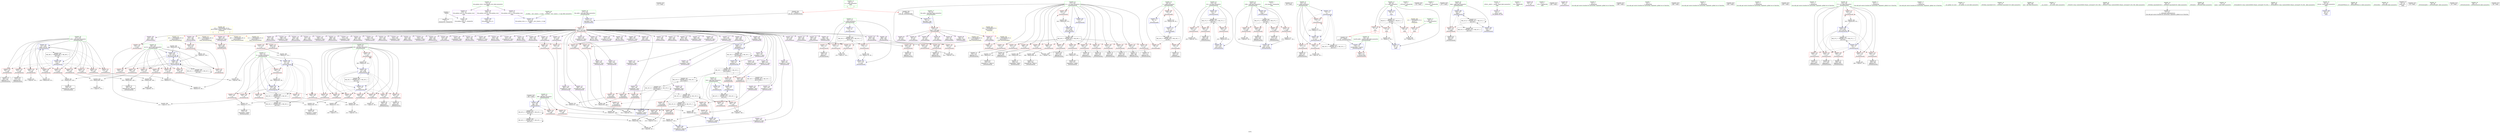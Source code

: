 digraph "SVFG" {
	label="SVFG";

	Node0x55efcf9c67f0 [shape=record,color=grey,label="{NodeID: 0\nNullPtr}"];
	Node0x55efcf9c67f0 -> Node0x55efcf9dd540[style=solid];
	Node0x55efcf9c67f0 -> Node0x55efcfa03210[style=solid];
	Node0x55efcfa474a0 [shape=record,color=black,label="{NodeID: 526\n91 = PHI()\n}"];
	Node0x55efcfa08270 [shape=record,color=grey,label="{NodeID: 360\n434 = Binary(433, 58, )\n}"];
	Node0x55efcfa08270 -> Node0x55efcfa04c40[style=solid];
	Node0x55efcfa03990 [shape=record,color=blue,label="{NodeID: 277\n121\<--53\ni\<--\n_ZN3Sol5solveEi\n}"];
	Node0x55efcfa03990 -> Node0x55efcfa228b0[style=dashed];
	Node0x55efcf9f7770 [shape=record,color=red,label="{NodeID: 194\n411\<--127\n\<--i21\n_ZN3Sol5solveEi\n}"];
	Node0x55efcf9f7770 -> Node0x55efcf9f6770[style=solid];
	Node0x55efcf9f51e0 [shape=record,color=purple,label="{NodeID: 111\n237\<--149\narrayidx39\<--this1\n_ZN3Sol5solveEi\n}"];
	Node0x55efcf9dbf50 [shape=record,color=green,label="{NodeID: 28\n84\<--85\ni\<--i_field_insensitive\n_ZN3Sol4readEv\n}"];
	Node0x55efcf9dbf50 -> Node0x55efcf9fbfa0[style=solid];
	Node0x55efcf9dbf50 -> Node0x55efcf9fc070[style=solid];
	Node0x55efcf9dbf50 -> Node0x55efcf9fc140[style=solid];
	Node0x55efcf9dbf50 -> Node0x55efcfa03650[style=solid];
	Node0x55efcf9dbf50 -> Node0x55efcfa03720[style=solid];
	Node0x55efcf9fdab0 [shape=record,color=grey,label="{NodeID: 388\n255 = cmp(244, 254, )\n}"];
	Node0x55efcfa05050 [shape=record,color=blue,label="{NodeID: 305\n143\<--473\nmin\<--\n_ZN3Sol5solveEi\n}"];
	Node0x55efcfa05050 -> Node0x55efcfa2afb0[style=dashed];
	Node0x55efcf9f8e30 [shape=record,color=red,label="{NodeID: 222\n391\<--137\n\<--j106\n_ZN3Sol5solveEi\n}"];
	Node0x55efcf9f8e30 -> Node0x55efcf9f6500[style=solid];
	Node0x55efcf9fa8e0 [shape=record,color=purple,label="{NodeID: 139\n359\<--149\nM114\<--this1\n_ZN3Sol5solveEi\n}"];
	Node0x55efcf9fa8e0 -> Node0x55efcfa028f0[style=solid];
	Node0x55efcf9dda20 [shape=record,color=black,label="{NodeID: 56\n190\<--189\nidxprom16\<--\n_ZN3Sol5solveEi\n}"];
	Node0x55efcfa02340 [shape=record,color=red,label="{NodeID: 250\n266\<--265\n\<--I56\n_ZN3Sol5solveEi\n}"];
	Node0x55efcfa02340 -> Node0x55efcfa0a070[style=solid];
	Node0x55efcf9fbfa0 [shape=record,color=red,label="{NodeID: 167\n98\<--84\n\<--i\n_ZN3Sol4readEv\n}"];
	Node0x55efcf9fbfa0 -> Node0x55efcf9fddb0[style=solid];
	Node0x55efcf9f6b80 [shape=record,color=black,label="{NodeID: 84\n459\<--458\nidxprom174\<--\n_ZN3Sol5solveEi\n}"];
	Node0x55efcf9c4d40 [shape=record,color=green,label="{NodeID: 1\n7\<--1\n__dso_handle\<--dummyObj\nGlob }"];
	Node0x55efcfa475a0 [shape=record,color=black,label="{NodeID: 527\n93 = PHI()\n}"];
	Node0x55efcfa083f0 [shape=record,color=grey,label="{NodeID: 361\n427 = Binary(425, 426, )\n}"];
	Node0x55efcfa083f0 -> Node0x55efcf9f69e0[style=solid];
	Node0x55efcfa03a60 [shape=record,color=blue,label="{NodeID: 278\n123\<--53\nj\<--\n_ZN3Sol5solveEi\n}"];
	Node0x55efcfa03a60 -> Node0x55efcf9fc6f0[style=dashed];
	Node0x55efcfa03a60 -> Node0x55efcf9fc7c0[style=dashed];
	Node0x55efcfa03a60 -> Node0x55efcf9fc890[style=dashed];
	Node0x55efcfa03a60 -> Node0x55efcfa03c00[style=dashed];
	Node0x55efcfa03a60 -> Node0x55efcfa22db0[style=dashed];
	Node0x55efcf9f7840 [shape=record,color=red,label="{NodeID: 195\n421\<--127\n\<--i21\n_ZN3Sol5solveEi\n}"];
	Node0x55efcf9f7840 -> Node0x55efcfa09770[style=solid];
	Node0x55efcf9f52b0 [shape=record,color=purple,label="{NodeID: 112\n240\<--149\narrayidx41\<--this1\n_ZN3Sol5solveEi\n}"];
	Node0x55efcf9f52b0 -> Node0x55efcfa02000[style=solid];
	Node0x55efcf9dc020 [shape=record,color=green,label="{NodeID: 29\n117\<--118\nthis.addr\<--this.addr_field_insensitive\n_ZN3Sol5solveEi\n}"];
	Node0x55efcf9dc020 -> Node0x55efcf9fc2e0[style=solid];
	Node0x55efcf9dc020 -> Node0x55efcfa037f0[style=solid];
	Node0x55efcf9fdc30 [shape=record,color=grey,label="{NodeID: 389\n62 = cmp(60, 61, )\n}"];
	Node0x55efcfa05120 [shape=record,color=blue,label="{NodeID: 306\n145\<--478\ni166\<--inc186\n_ZN3Sol5solveEi\n}"];
	Node0x55efcfa05120 -> Node0x55efcfa2b4b0[style=dashed];
	Node0x55efcf9f8f00 [shape=record,color=red,label="{NodeID: 223\n402\<--137\n\<--j106\n_ZN3Sol5solveEi\n}"];
	Node0x55efcf9f8f00 -> Node0x55efcfa08cf0[style=solid];
	Node0x55efcf9fa9b0 [shape=record,color=purple,label="{NodeID: 140\n377\<--149\nvalue\<--this1\n_ZN3Sol5solveEi\n}"];
	Node0x55efcf9f55d0 [shape=record,color=black,label="{NodeID: 57\n236\<--235\nidxprom38\<--\n_ZN3Sol5solveEi\n}"];
	Node0x55efcfa1f7b0 [shape=record,color=black,label="{NodeID: 417\nMR_6V_3 = PHI(MR_6V_4, MR_6V_2, )\npts\{49 \}\n}"];
	Node0x55efcfa1f7b0 -> Node0x55efcf9fbc60[style=dashed];
	Node0x55efcfa1f7b0 -> Node0x55efcf9fbd30[style=dashed];
	Node0x55efcfa1f7b0 -> Node0x55efcf9fbe00[style=dashed];
	Node0x55efcfa1f7b0 -> Node0x55efcfa034b0[style=dashed];
	Node0x55efcfa02410 [shape=record,color=red,label="{NodeID: 251\n307\<--306\n\<--arrayidx79\n_ZN3Sol5solveEi\n}"];
	Node0x55efcfa02410 -> Node0x55efcf9fd630[style=solid];
	Node0x55efcf9fc070 [shape=record,color=red,label="{NodeID: 168\n104\<--84\n\<--i\n_ZN3Sol4readEv\n}"];
	Node0x55efcf9fc070 -> Node0x55efcf9dd7b0[style=solid];
	Node0x55efcf9f6c50 [shape=record,color=black,label="{NodeID: 85\n468\<--467\nidxprom180\<--\n_ZN3Sol5solveEi\n}"];
	Node0x55efcf9db5c0 [shape=record,color=green,label="{NodeID: 2\n8\<--1\n_ZSt3cin\<--dummyObj\nGlob }"];
	Node0x55efcfa476a0 [shape=record,color=black,label="{NodeID: 528\n95 = PHI()\n}"];
	Node0x55efcfa08570 [shape=record,color=grey,label="{NodeID: 362\n419 = Binary(417, 418, )\n}"];
	Node0x55efcfa08570 -> Node0x55efcfa04b70[style=solid];
	Node0x55efcfa03b30 [shape=record,color=blue,label="{NodeID: 279\n169\<--171\narrayidx6\<--\n_ZN3Sol5solveEi\n}"];
	Node0x55efcfa03b30 -> Node0x55efcfa03b30[style=dashed];
	Node0x55efcfa03b30 -> Node0x55efcfa232b0[style=dashed];
	Node0x55efcf9f7910 [shape=record,color=red,label="{NodeID: 196\n443\<--127\n\<--i21\n_ZN3Sol5solveEi\n}"];
	Node0x55efcf9f7910 -> Node0x55efcfa08ff0[style=solid];
	Node0x55efcf9f5380 [shape=record,color=purple,label="{NodeID: 113\n242\<--149\nI\<--this1\n_ZN3Sol5solveEi\n}"];
	Node0x55efcf9f5380 -> Node0x55efcfa020d0[style=solid];
	Node0x55efcf9dc0f0 [shape=record,color=green,label="{NodeID: 30\n119\<--120\ncaseNo.addr\<--caseNo.addr_field_insensitive\n_ZN3Sol5solveEi\n}"];
	Node0x55efcf9dc0f0 -> Node0x55efcf9fc3b0[style=solid];
	Node0x55efcf9dc0f0 -> Node0x55efcfa038c0[style=solid];
	Node0x55efcfa202d0 [shape=record,color=yellow,style=double,label="{NodeID: 473\n49V_1 = ENCHI(MR_49V_0)\npts\{510000 \}\nFun[_ZN3Sol5solveEi]}"];
	Node0x55efcfa202d0 -> Node0x55efcfa024e0[style=dashed];
	Node0x55efcfa202d0 -> Node0x55efcfa02750[style=dashed];
	Node0x55efcf9fddb0 [shape=record,color=grey,label="{NodeID: 390\n101 = cmp(98, 100, )\n}"];
	Node0x55efcf9f8fd0 [shape=record,color=red,label="{NodeID: 224\n414\<--137\n\<--j106\n_ZN3Sol5solveEi\n}"];
	Node0x55efcf9f8fd0 -> Node0x55efcf9f6840[style=solid];
	Node0x55efcf9faa80 [shape=record,color=purple,label="{NodeID: 141\n380\<--149\narrayidx126\<--this1\n_ZN3Sol5solveEi\n}"];
	Node0x55efcf9faa80 -> Node0x55efcfa029c0[style=solid];
	Node0x55efcf9f5660 [shape=record,color=black,label="{NodeID: 58\n239\<--238\nidxprom40\<--\n_ZN3Sol5solveEi\n}"];
	Node0x55efcfa204c0 [shape=record,color=black,label="{NodeID: 418\nMR_10V_2 = PHI(MR_10V_3, MR_10V_1, )\npts\{510005 \}\n|{<s0>5}}"];
	Node0x55efcfa204c0:s0 -> Node0x55efcfa232b0[style=dashed,color=red];
	Node0x55efcfa024e0 [shape=record,color=red,label="{NodeID: 252\n309\<--308\n\<--D\n_ZN3Sol5solveEi\n}"];
	Node0x55efcfa024e0 -> Node0x55efcf9fd630[style=solid];
	Node0x55efcf9fc140 [shape=record,color=red,label="{NodeID: 169\n109\<--84\n\<--i\n_ZN3Sol4readEv\n}"];
	Node0x55efcf9fc140 -> Node0x55efcfa07df0[style=solid];
	Node0x55efcf9f6d20 [shape=record,color=black,label="{NodeID: 86\n471\<--470\nidxprom182\<--\n_ZN3Sol5solveEi\n}"];
	Node0x55efcf9db030 [shape=record,color=green,label="{NodeID: 3\n9\<--1\n_ZSt4cout\<--dummyObj\nGlob }"];
	Node0x55efcfa47770 [shape=record,color=black,label="{NodeID: 529\n107 = PHI()\n}"];
	Node0x55efcfa086f0 [shape=record,color=grey,label="{NodeID: 363\n225 = Binary(223, 224, )\n}"];
	Node0x55efcfa086f0 -> Node0x55efcf9fe6b0[style=solid];
	Node0x55efcfa03c00 [shape=record,color=blue,label="{NodeID: 280\n123\<--174\nj\<--inc\n_ZN3Sol5solveEi\n}"];
	Node0x55efcfa03c00 -> Node0x55efcf9fc6f0[style=dashed];
	Node0x55efcfa03c00 -> Node0x55efcf9fc7c0[style=dashed];
	Node0x55efcfa03c00 -> Node0x55efcf9fc890[style=dashed];
	Node0x55efcfa03c00 -> Node0x55efcfa03c00[style=dashed];
	Node0x55efcfa03c00 -> Node0x55efcfa22db0[style=dashed];
	Node0x55efcf9f79e0 [shape=record,color=red,label="{NodeID: 197\n292\<--129\n\<--okay\n_ZN3Sol5solveEi\n}"];
	Node0x55efcf9f79e0 -> Node0x55efcf9f5c10[style=solid];
	Node0x55efcf9f5450 [shape=record,color=purple,label="{NodeID: 114\n245\<--149\ndp43\<--this1\n_ZN3Sol5solveEi\n}"];
	Node0x55efcf9dc1c0 [shape=record,color=green,label="{NodeID: 31\n121\<--122\ni\<--i_field_insensitive\n_ZN3Sol5solveEi\n}"];
	Node0x55efcf9dc1c0 -> Node0x55efcf9fc480[style=solid];
	Node0x55efcf9dc1c0 -> Node0x55efcf9fc550[style=solid];
	Node0x55efcf9dc1c0 -> Node0x55efcf9fc620[style=solid];
	Node0x55efcf9dc1c0 -> Node0x55efcfa03990[style=solid];
	Node0x55efcf9dc1c0 -> Node0x55efcfa03cd0[style=solid];
	Node0x55efcfa203b0 [shape=record,color=yellow,style=double,label="{NodeID: 474\n51V_1 = ENCHI(MR_51V_0)\npts\{510001 \}\nFun[_ZN3Sol5solveEi]}"];
	Node0x55efcfa203b0 -> Node0x55efcfa020d0[style=dashed];
	Node0x55efcfa203b0 -> Node0x55efcfa02340[style=dashed];
	Node0x55efcf9fdf30 [shape=record,color=grey,label="{NodeID: 391\n155 = cmp(152, 154, )\n}"];
	Node0x55efcf9f90a0 [shape=record,color=red,label="{NodeID: 225\n425\<--137\n\<--j106\n_ZN3Sol5solveEi\n}"];
	Node0x55efcf9f90a0 -> Node0x55efcfa083f0[style=solid];
	Node0x55efcf9fab50 [shape=record,color=purple,label="{NodeID: 142\n387\<--149\ndp128\<--this1\n_ZN3Sol5solveEi\n}"];
	Node0x55efcf9f5730 [shape=record,color=black,label="{NodeID: 59\n247\<--246\nidxprom44\<--\n_ZN3Sol5solveEi\n}"];
	Node0x55efcfa025b0 [shape=record,color=red,label="{NodeID: 253\n319\<--318\n\<--arrayidx86\n_ZN3Sol5solveEi\n}"];
	Node0x55efcfa025b0 -> Node0x55efcfa0e780[style=solid];
	Node0x55efcf9fc210 [shape=record,color=red,label="{NodeID: 170\n100\<--99\n\<--N5\n_ZN3Sol4readEv\n}"];
	Node0x55efcf9fc210 -> Node0x55efcf9fddb0[style=solid];
	Node0x55efcf9f6df0 [shape=record,color=purple,label="{NodeID: 87\n25\<--4\n\<--_ZStL8__ioinit\n__cxx_global_var_init\n}"];
	Node0x55efcf9da7e0 [shape=record,color=green,label="{NodeID: 4\n10\<--1\n.str\<--dummyObj\nGlob }"];
	Node0x55efcfa47840 [shape=record,color=black,label="{NodeID: 530\n383 = PHI()\n}"];
	Node0x55efcfa47840 -> Node0x55efcfa04aa0[style=solid];
	Node0x55efcfa08870 [shape=record,color=grey,label="{NodeID: 364\n332 = Binary(329, 331, )\n}"];
	Node0x55efcfa08870 -> Node0x55efcfa04760[style=solid];
	Node0x55efcfa03cd0 [shape=record,color=blue,label="{NodeID: 281\n121\<--179\ni\<--inc8\n_ZN3Sol5solveEi\n}"];
	Node0x55efcfa03cd0 -> Node0x55efcfa228b0[style=dashed];
	Node0x55efcf9f7ab0 [shape=record,color=red,label="{NodeID: 198\n210\<--131\n\<--j26\n_ZN3Sol5solveEi\n}"];
	Node0x55efcf9f7ab0 -> Node0x55efcfa0e900[style=solid];
	Node0x55efcf9f5520 [shape=record,color=purple,label="{NodeID: 115\n248\<--149\narrayidx45\<--this1\n_ZN3Sol5solveEi\n}"];
	Node0x55efcf9dc290 [shape=record,color=green,label="{NodeID: 32\n123\<--124\nj\<--j_field_insensitive\n_ZN3Sol5solveEi\n}"];
	Node0x55efcf9dc290 -> Node0x55efcf9fc6f0[style=solid];
	Node0x55efcf9dc290 -> Node0x55efcf9fc7c0[style=solid];
	Node0x55efcf9dc290 -> Node0x55efcf9fc890[style=solid];
	Node0x55efcf9dc290 -> Node0x55efcfa03a60[style=solid];
	Node0x55efcf9dc290 -> Node0x55efcfa03c00[style=solid];
	Node0x55efcfa2ea00 [shape=record,color=yellow,style=double,label="{NodeID: 475\n53V_1 = ENCHI(MR_53V_0)\npts\{510002 \}\nFun[_ZN3Sol5solveEi]}"];
	Node0x55efcfa2ea00 -> Node0x55efcfa01e60[style=dashed];
	Node0x55efcfa2ea00 -> Node0x55efcfa01f30[style=dashed];
	Node0x55efcfa2ea00 -> Node0x55efcfa02820[style=dashed];
	Node0x55efcfa2ea00 -> Node0x55efcfa028f0[style=dashed];
	Node0x55efcf9fe0b0 [shape=record,color=grey,label="{NodeID: 392\n371 = cmp(370, 161, )\n}"];
	Node0x55efcf9f9170 [shape=record,color=red,label="{NodeID: 226\n438\<--137\n\<--j106\n_ZN3Sol5solveEi\n}"];
	Node0x55efcf9f9170 -> Node0x55efcfa09170[style=solid];
	Node0x55efcf9fac20 [shape=record,color=purple,label="{NodeID: 143\n390\<--149\narrayidx130\<--this1\n_ZN3Sol5solveEi\n}"];
	Node0x55efcf9f5800 [shape=record,color=black,label="{NodeID: 60\n252\<--251\nidxprom47\<--add46\n_ZN3Sol5solveEi\n}"];
	Node0x55efcfa02680 [shape=record,color=red,label="{NodeID: 254\n329\<--328\n\<--arrayidx93\n_ZN3Sol5solveEi\n}"];
	Node0x55efcfa02680 -> Node0x55efcfa08870[style=solid];
	Node0x55efcf9fc2e0 [shape=record,color=red,label="{NodeID: 171\n149\<--117\nthis1\<--this.addr\n_ZN3Sol5solveEi\n}"];
	Node0x55efcf9fc2e0 -> Node0x55efcf9f48f0[style=solid];
	Node0x55efcf9fc2e0 -> Node0x55efcf9f49c0[style=solid];
	Node0x55efcf9fc2e0 -> Node0x55efcf9f4a90[style=solid];
	Node0x55efcf9fc2e0 -> Node0x55efcf9f4b60[style=solid];
	Node0x55efcf9fc2e0 -> Node0x55efcf9f4c30[style=solid];
	Node0x55efcf9fc2e0 -> Node0x55efcf9f4d00[style=solid];
	Node0x55efcf9fc2e0 -> Node0x55efcf9f4dd0[style=solid];
	Node0x55efcf9fc2e0 -> Node0x55efcf9f4ea0[style=solid];
	Node0x55efcf9fc2e0 -> Node0x55efcf9f4f70[style=solid];
	Node0x55efcf9fc2e0 -> Node0x55efcf9f5040[style=solid];
	Node0x55efcf9fc2e0 -> Node0x55efcf9f5110[style=solid];
	Node0x55efcf9fc2e0 -> Node0x55efcf9f51e0[style=solid];
	Node0x55efcf9fc2e0 -> Node0x55efcf9f52b0[style=solid];
	Node0x55efcf9fc2e0 -> Node0x55efcf9f5380[style=solid];
	Node0x55efcf9fc2e0 -> Node0x55efcf9f5450[style=solid];
	Node0x55efcf9fc2e0 -> Node0x55efcf9f5520[style=solid];
	Node0x55efcf9fc2e0 -> Node0x55efcf9f9630[style=solid];
	Node0x55efcf9fc2e0 -> Node0x55efcf9f9700[style=solid];
	Node0x55efcf9fc2e0 -> Node0x55efcf9f97d0[style=solid];
	Node0x55efcf9fc2e0 -> Node0x55efcf9f98a0[style=solid];
	Node0x55efcf9fc2e0 -> Node0x55efcf9f9970[style=solid];
	Node0x55efcf9fc2e0 -> Node0x55efcf9f9a40[style=solid];
	Node0x55efcf9fc2e0 -> Node0x55efcf9f9b10[style=solid];
	Node0x55efcf9fc2e0 -> Node0x55efcf9f9be0[style=solid];
	Node0x55efcf9fc2e0 -> Node0x55efcf9f9cb0[style=solid];
	Node0x55efcf9fc2e0 -> Node0x55efcf9f9d80[style=solid];
	Node0x55efcf9fc2e0 -> Node0x55efcf9f9e50[style=solid];
	Node0x55efcf9fc2e0 -> Node0x55efcf9f9f20[style=solid];
	Node0x55efcf9fc2e0 -> Node0x55efcf9f9ff0[style=solid];
	Node0x55efcf9fc2e0 -> Node0x55efcf9fa0c0[style=solid];
	Node0x55efcf9fc2e0 -> Node0x55efcf9fa190[style=solid];
	Node0x55efcf9fc2e0 -> Node0x55efcf9fa260[style=solid];
	Node0x55efcf9fc2e0 -> Node0x55efcf9fa330[style=solid];
	Node0x55efcf9fc2e0 -> Node0x55efcf9fa400[style=solid];
	Node0x55efcf9fc2e0 -> Node0x55efcf9fa4d0[style=solid];
	Node0x55efcf9fc2e0 -> Node0x55efcf9fa5a0[style=solid];
	Node0x55efcf9fc2e0 -> Node0x55efcf9fa670[style=solid];
	Node0x55efcf9fc2e0 -> Node0x55efcf9fa740[style=solid];
	Node0x55efcf9fc2e0 -> Node0x55efcf9fa810[style=solid];
	Node0x55efcf9fc2e0 -> Node0x55efcf9fa8e0[style=solid];
	Node0x55efcf9fc2e0 -> Node0x55efcf9fa9b0[style=solid];
	Node0x55efcf9fc2e0 -> Node0x55efcf9faa80[style=solid];
	Node0x55efcf9fc2e0 -> Node0x55efcf9fab50[style=solid];
	Node0x55efcf9fc2e0 -> Node0x55efcf9fac20[style=solid];
	Node0x55efcf9fc2e0 -> Node0x55efcf9facf0[style=solid];
	Node0x55efcf9fc2e0 -> Node0x55efcf9fadc0[style=solid];
	Node0x55efcf9fc2e0 -> Node0x55efcf9fae90[style=solid];
	Node0x55efcf9fc2e0 -> Node0x55efcf9faf60[style=solid];
	Node0x55efcf9fc2e0 -> Node0x55efcf9fb030[style=solid];
	Node0x55efcf9fc2e0 -> Node0x55efcf9fb100[style=solid];
	Node0x55efcf9fc2e0 -> Node0x55efcf9fb1d0[style=solid];
	Node0x55efcf9fc2e0 -> Node0x55efcf9fb2a0[style=solid];
	Node0x55efcf9fc2e0 -> Node0x55efcf9fb370[style=solid];
	Node0x55efcf9fc2e0 -> Node0x55efcf9fb440[style=solid];
	Node0x55efcf9fc2e0 -> Node0x55efcf9fb510[style=solid];
	Node0x55efcf9fc2e0 -> Node0x55efcf9fb5e0[style=solid];
	Node0x55efcf9fc2e0 -> Node0x55efcf9fb6b0[style=solid];
	Node0x55efcf9fc2e0 -> Node0x55efcf9fb780[style=solid];
	Node0x55efcf9fc2e0 -> Node0x55efcf9fb850[style=solid];
	Node0x55efcf9fc2e0 -> Node0x55efcf9fb920[style=solid];
	Node0x55efcf9fc2e0 -> Node0x55efcf9fb9f0[style=solid];
	Node0x55efcf9fc2e0 -> Node0x55efcf9fbac0[style=solid];
	Node0x55efcf9f6ec0 [shape=record,color=purple,label="{NodeID: 88\n481\<--10\n\<--.str\n_ZN3Sol5solveEi\n}"];
	Node0x55efcf9c66d0 [shape=record,color=green,label="{NodeID: 5\n12\<--1\n.str.1\<--dummyObj\nGlob }"];
	Node0x55efcfa479a0 [shape=record,color=black,label="{NodeID: 531\n482 = PHI()\n}"];
	Node0x55efcfa089f0 [shape=record,color=grey,label="{NodeID: 365\n399 = Binary(398, 58, )\n}"];
	Node0x55efcfa089f0 -> Node0x55efcf9f65d0[style=solid];
	Node0x55efcfa03da0 [shape=record,color=blue,label="{NodeID: 282\n125\<--53\ni10\<--\n_ZN3Sol5solveEi\n}"];
	Node0x55efcfa03da0 -> Node0x55efcfa2b9b0[style=dashed];
	Node0x55efcf9f7b80 [shape=record,color=red,label="{NodeID: 199\n223\<--131\n\<--j26\n_ZN3Sol5solveEi\n}"];
	Node0x55efcf9f7b80 -> Node0x55efcfa086f0[style=solid];
	Node0x55efcf9f9630 [shape=record,color=purple,label="{NodeID: 116\n253\<--149\narrayidx48\<--this1\n_ZN3Sol5solveEi\n}"];
	Node0x55efcf9f9630 -> Node0x55efcfa021a0[style=solid];
	Node0x55efcf9dc360 [shape=record,color=green,label="{NodeID: 33\n125\<--126\ni10\<--i10_field_insensitive\n_ZN3Sol5solveEi\n}"];
	Node0x55efcf9dc360 -> Node0x55efcf9fc960[style=solid];
	Node0x55efcf9dc360 -> Node0x55efcf9fca30[style=solid];
	Node0x55efcf9dc360 -> Node0x55efcf9fcb00[style=solid];
	Node0x55efcf9dc360 -> Node0x55efcfa03da0[style=solid];
	Node0x55efcf9dc360 -> Node0x55efcfa03f40[style=solid];
	Node0x55efcfa2eab0 [shape=record,color=yellow,style=double,label="{NodeID: 476\n8V_1 = ENCHI(MR_8V_0)\npts\{510003 \}\nFun[_ZN3Sol5solveEi]}"];
	Node0x55efcfa2eab0 -> Node0x55efcfa01cc0[style=dashed];
	Node0x55efcfa2eab0 -> Node0x55efcfa01d90[style=dashed];
	Node0x55efcfa2eab0 -> Node0x55efcfa02d00[style=dashed];
	Node0x55efcfa2eab0 -> Node0x55efcfa02ea0[style=dashed];
	Node0x55efcf9fe230 [shape=record,color=grey,label="{NodeID: 393\n160 = cmp(159, 161, )\n}"];
	Node0x55efcf9f9240 [shape=record,color=red,label="{NodeID: 227\n358\<--139\n\<--m110\n_ZN3Sol5solveEi\n}"];
	Node0x55efcf9f9240 -> Node0x55efcf9fe530[style=solid];
	Node0x55efcf9facf0 [shape=record,color=purple,label="{NodeID: 144\n393\<--149\narrayidx132\<--this1\n_ZN3Sol5solveEi\n}"];
	Node0x55efcf9facf0 -> Node0x55efcfa02a90[style=solid];
	Node0x55efcf9f58d0 [shape=record,color=black,label="{NodeID: 61\n259\<--258\nidxprom52\<--\n_ZN3Sol5solveEi\n}"];
	Node0x55efcfa02750 [shape=record,color=red,label="{NodeID: 255\n331\<--330\n\<--D94\n_ZN3Sol5solveEi\n}"];
	Node0x55efcfa02750 -> Node0x55efcfa08870[style=solid];
	Node0x55efcf9fc3b0 [shape=record,color=red,label="{NodeID: 172\n485\<--119\n\<--caseNo.addr\n_ZN3Sol5solveEi\n}"];
	Node0x55efcf9f6f90 [shape=record,color=purple,label="{NodeID: 89\n489\<--12\n\<--.str.1\n_ZN3Sol5solveEi\n}"];
	Node0x55efcf9c6760 [shape=record,color=green,label="{NodeID: 6\n15\<--1\n\<--dummyObj\nCan only get source location for instruction, argument, global var or function.}"];
	Node0x55efcfa47aa0 [shape=record,color=black,label="{NodeID: 532\n486 = PHI()\n}"];
	Node0x55efcfa08b70 [shape=record,color=grey,label="{NodeID: 366\n335 = Binary(334, 58, )\n}"];
	Node0x55efcfa08b70 -> Node0x55efcf9f61c0[style=solid];
	Node0x55efcfa03e70 [shape=record,color=blue,label="{NodeID: 283\n191\<--53\narrayidx17\<--\n_ZN3Sol5solveEi\n}"];
	Node0x55efcfa03e70 -> Node0x55efcfa03e70[style=dashed];
	Node0x55efcfa03e70 -> Node0x55efcfa273b0[style=dashed];
	Node0x55efcf9f7c50 [shape=record,color=red,label="{NodeID: 200\n228\<--131\n\<--j26\n_ZN3Sol5solveEi\n}"];
	Node0x55efcf9f7c50 -> Node0x55efcfa08e70[style=solid];
	Node0x55efcf9f9700 [shape=record,color=purple,label="{NodeID: 117\n257\<--149\ndp51\<--this1\n_ZN3Sol5solveEi\n}"];
	Node0x55efcf9dc840 [shape=record,color=green,label="{NodeID: 34\n127\<--128\ni21\<--i21_field_insensitive\n_ZN3Sol5solveEi\n}"];
	Node0x55efcf9dc840 -> Node0x55efcf9fcbd0[style=solid];
	Node0x55efcf9dc840 -> Node0x55efcf9fcca0[style=solid];
	Node0x55efcf9dc840 -> Node0x55efcf9fcd70[style=solid];
	Node0x55efcf9dc840 -> Node0x55efcf9fce40[style=solid];
	Node0x55efcf9dc840 -> Node0x55efcf9fcf10[style=solid];
	Node0x55efcf9dc840 -> Node0x55efcf9fcfe0[style=solid];
	Node0x55efcf9dc840 -> Node0x55efcf9fd0b0[style=solid];
	Node0x55efcf9dc840 -> Node0x55efcf9fd180[style=solid];
	Node0x55efcf9dc840 -> Node0x55efcf9fd250[style=solid];
	Node0x55efcf9dc840 -> Node0x55efcf9fd320[style=solid];
	Node0x55efcf9dc840 -> Node0x55efcf9f75d0[style=solid];
	Node0x55efcf9dc840 -> Node0x55efcf9f76a0[style=solid];
	Node0x55efcf9dc840 -> Node0x55efcf9f7770[style=solid];
	Node0x55efcf9dc840 -> Node0x55efcf9f7840[style=solid];
	Node0x55efcf9dc840 -> Node0x55efcf9f7910[style=solid];
	Node0x55efcf9dc840 -> Node0x55efcfa04010[style=solid];
	Node0x55efcf9dc840 -> Node0x55efcfa04de0[style=solid];
	Node0x55efcfa2eb90 [shape=record,color=yellow,style=double,label="{NodeID: 477\n56V_1 = ENCHI(MR_56V_0)\npts\{510004 \}\nFun[_ZN3Sol5solveEi]}"];
	Node0x55efcfa2eb90 -> Node0x55efcfa029c0[style=dashed];
	Node0x55efcf9fe3b0 [shape=record,color=grey,label="{NodeID: 394\n366 = cmp(365, 53, )\n}"];
	Node0x55efcf9f9310 [shape=record,color=red,label="{NodeID: 228\n364\<--139\n\<--m110\n_ZN3Sol5solveEi\n}"];
	Node0x55efcf9f9310 -> Node0x55efcfa080f0[style=solid];
	Node0x55efcf9fadc0 [shape=record,color=purple,label="{NodeID: 145\n397\<--149\ndp134\<--this1\n_ZN3Sol5solveEi\n}"];
	Node0x55efcf9f59a0 [shape=record,color=black,label="{NodeID: 62\n262\<--261\nidxprom54\<--\n_ZN3Sol5solveEi\n}"];
	Node0x55efcfa02820 [shape=record,color=red,label="{NodeID: 256\n354\<--353\n\<--M111\n_ZN3Sol5solveEi\n}"];
	Node0x55efcfa02820 -> Node0x55efcfa0a370[style=solid];
	Node0x55efcf9fc480 [shape=record,color=red,label="{NodeID: 173\n152\<--121\n\<--i\n_ZN3Sol5solveEi\n}"];
	Node0x55efcf9fc480 -> Node0x55efcf9fdf30[style=solid];
	Node0x55efcf9f7060 [shape=record,color=purple,label="{NodeID: 90\n516\<--14\nllvm.global_ctors_0\<--llvm.global_ctors\nGlob }"];
	Node0x55efcf9f7060 -> Node0x55efcfa03040[style=solid];
	Node0x55efcf9c6880 [shape=record,color=green,label="{NodeID: 7\n53\<--1\n\<--dummyObj\nCan only get source location for instruction, argument, global var or function.}"];
	Node0x55efcfa47ba0 [shape=record,color=black,label="{NodeID: 533\n490 = PHI()\n}"];
	Node0x55efcfa08cf0 [shape=record,color=grey,label="{NodeID: 367\n404 = Binary(402, 403, )\n}"];
	Node0x55efcfa08cf0 -> Node0x55efcf9f66a0[style=solid];
	Node0x55efcfa03f40 [shape=record,color=blue,label="{NodeID: 284\n125\<--195\ni10\<--inc19\n_ZN3Sol5solveEi\n}"];
	Node0x55efcfa03f40 -> Node0x55efcfa2b9b0[style=dashed];
	Node0x55efcf9f7d20 [shape=record,color=red,label="{NodeID: 201\n238\<--131\n\<--j26\n_ZN3Sol5solveEi\n}"];
	Node0x55efcf9f7d20 -> Node0x55efcf9f5660[style=solid];
	Node0x55efcf9f97d0 [shape=record,color=purple,label="{NodeID: 118\n260\<--149\narrayidx53\<--this1\n_ZN3Sol5solveEi\n}"];
	Node0x55efcf9dc910 [shape=record,color=green,label="{NodeID: 35\n129\<--130\nokay\<--okay_field_insensitive\n_ZN3Sol5solveEi\n}"];
	Node0x55efcf9dc910 -> Node0x55efcf9f79e0[style=solid];
	Node0x55efcf9dc910 -> Node0x55efcfa040e0[style=solid];
	Node0x55efcf9dc910 -> Node0x55efcfa04420[style=solid];
	Node0x55efcf9fe530 [shape=record,color=grey,label="{NodeID: 395\n361 = cmp(358, 360, )\n}"];
	Node0x55efcf9f93e0 [shape=record,color=red,label="{NodeID: 229\n369\<--139\n\<--m110\n_ZN3Sol5solveEi\n}"];
	Node0x55efcf9f93e0 -> Node0x55efcfa07f70[style=solid];
	Node0x55efcf9fae90 [shape=record,color=purple,label="{NodeID: 146\n401\<--149\narrayidx137\<--this1\n_ZN3Sol5solveEi\n}"];
	Node0x55efcf9f5a70 [shape=record,color=black,label="{NodeID: 63\n270\<--269\nidxprom59\<--\n_ZN3Sol5solveEi\n}"];
	Node0x55efcfa028f0 [shape=record,color=red,label="{NodeID: 257\n360\<--359\n\<--M114\n_ZN3Sol5solveEi\n}"];
	Node0x55efcfa028f0 -> Node0x55efcf9fe530[style=solid];
	Node0x55efcf9fc550 [shape=record,color=red,label="{NodeID: 174\n164\<--121\n\<--i\n_ZN3Sol5solveEi\n}"];
	Node0x55efcf9fc550 -> Node0x55efcf9dd880[style=solid];
	Node0x55efcf9f7160 [shape=record,color=purple,label="{NodeID: 91\n517\<--14\nllvm.global_ctors_1\<--llvm.global_ctors\nGlob }"];
	Node0x55efcf9f7160 -> Node0x55efcfa03110[style=solid];
	Node0x55efcf9c6910 [shape=record,color=green,label="{NodeID: 8\n58\<--1\n\<--dummyObj\nCan only get source location for instruction, argument, global var or function.}"];
	Node0x55efcfa47ca0 [shape=record,color=black,label="{NodeID: 534\n492 = PHI()\n}"];
	Node0x55efcfa2a5b0 [shape=record,color=black,label="{NodeID: 451\nMR_43V_4 = PHI(MR_43V_5, MR_43V_3, )\npts\{142 \}\n}"];
	Node0x55efcfa2a5b0 -> Node0x55efcfa04aa0[style=dashed];
	Node0x55efcfa2a5b0 -> Node0x55efcfa26eb0[style=dashed];
	Node0x55efcfa2a5b0 -> Node0x55efcfa2a5b0[style=dashed];
	Node0x55efcfa08e70 [shape=record,color=grey,label="{NodeID: 368\n230 = Binary(228, 229, )\n}"];
	Node0x55efcfa08e70 -> Node0x55efcf9fecb0[style=solid];
	Node0x55efcfa04010 [shape=record,color=blue,label="{NodeID: 285\n127\<--53\ni21\<--\n_ZN3Sol5solveEi\n}"];
	Node0x55efcfa04010 -> Node0x55efcfa24bb0[style=dashed];
	Node0x55efcf9f7df0 [shape=record,color=red,label="{NodeID: 202\n249\<--131\n\<--j26\n_ZN3Sol5solveEi\n}"];
	Node0x55efcf9f7df0 -> Node0x55efcfa07970[style=solid];
	Node0x55efcf9f98a0 [shape=record,color=purple,label="{NodeID: 119\n263\<--149\narrayidx55\<--this1\n_ZN3Sol5solveEi\n}"];
	Node0x55efcf9f98a0 -> Node0x55efcfa02270[style=solid];
	Node0x55efcf9dc9e0 [shape=record,color=green,label="{NodeID: 36\n131\<--132\nj26\<--j26_field_insensitive\n_ZN3Sol5solveEi\n}"];
	Node0x55efcf9dc9e0 -> Node0x55efcf9f7ab0[style=solid];
	Node0x55efcf9dc9e0 -> Node0x55efcf9f7b80[style=solid];
	Node0x55efcf9dc9e0 -> Node0x55efcf9f7c50[style=solid];
	Node0x55efcf9dc9e0 -> Node0x55efcf9f7d20[style=solid];
	Node0x55efcf9dc9e0 -> Node0x55efcf9f7df0[style=solid];
	Node0x55efcf9dc9e0 -> Node0x55efcf9f7ec0[style=solid];
	Node0x55efcf9dc9e0 -> Node0x55efcf9f7f90[style=solid];
	Node0x55efcf9dc9e0 -> Node0x55efcf9f8060[style=solid];
	Node0x55efcf9dc9e0 -> Node0x55efcfa041b0[style=solid];
	Node0x55efcf9dc9e0 -> Node0x55efcfa045c0[style=solid];
	Node0x55efcf9fe6b0 [shape=record,color=grey,label="{NodeID: 396\n226 = cmp(225, 53, )\n}"];
	Node0x55efcf9f94b0 [shape=record,color=red,label="{NodeID: 230\n375\<--139\n\<--m110\n_ZN3Sol5solveEi\n}"];
	Node0x55efcf9f94b0 -> Node0x55efcfa09470[style=solid];
	Node0x55efcf9faf60 [shape=record,color=purple,label="{NodeID: 147\n406\<--149\narrayidx140\<--this1\n_ZN3Sol5solveEi\n}"];
	Node0x55efcf9faf60 -> Node0x55efcfa02b60[style=solid];
	Node0x55efcf9f5b40 [shape=record,color=black,label="{NodeID: 64\n275\<--274\nidxprom62\<--add61\n_ZN3Sol5solveEi\n}"];
	Node0x55efcfa029c0 [shape=record,color=red,label="{NodeID: 258\n381\<--380\n\<--arrayidx126\n_ZN3Sol5solveEi\n}"];
	Node0x55efcfa029c0 -> Node0x55efcfa095f0[style=solid];
	Node0x55efcf9fc620 [shape=record,color=red,label="{NodeID: 175\n178\<--121\n\<--i\n_ZN3Sol5solveEi\n}"];
	Node0x55efcf9fc620 -> Node0x55efcfa0a1f0[style=solid];
	Node0x55efcf9f7260 [shape=record,color=purple,label="{NodeID: 92\n518\<--14\nllvm.global_ctors_2\<--llvm.global_ctors\nGlob }"];
	Node0x55efcf9f7260 -> Node0x55efcfa03210[style=solid];
	Node0x55efcf9da9c0 [shape=record,color=green,label="{NodeID: 9\n161\<--1\n\<--dummyObj\nCan only get source location for instruction, argument, global var or function.}"];
	Node0x55efcfa47ee0 [shape=record,color=black,label="{NodeID: 535\n493 = PHI()\n}"];
	Node0x55efcfa2aab0 [shape=record,color=black,label="{NodeID: 452\nMR_10V_18 = PHI(MR_10V_19, MR_10V_17, )\npts\{510005 \}\n}"];
	Node0x55efcfa2aab0 -> Node0x55efcfa02a90[style=dashed];
	Node0x55efcfa2aab0 -> Node0x55efcfa02b60[style=dashed];
	Node0x55efcfa2aab0 -> Node0x55efcfa02c30[style=dashed];
	Node0x55efcfa2aab0 -> Node0x55efcfa04b70[style=dashed];
	Node0x55efcfa2aab0 -> Node0x55efcfa273b0[style=dashed];
	Node0x55efcfa2aab0 -> Node0x55efcfa2aab0[style=dashed];
	Node0x55efcfa08ff0 [shape=record,color=grey,label="{NodeID: 369\n444 = Binary(443, 58, )\n}"];
	Node0x55efcfa08ff0 -> Node0x55efcfa04de0[style=solid];
	Node0x55efcfa040e0 [shape=record,color=blue,label="{NodeID: 286\n129\<--207\nokay\<--\n_ZN3Sol5solveEi\n}"];
	Node0x55efcfa040e0 -> Node0x55efcf9f79e0[style=dashed];
	Node0x55efcfa040e0 -> Node0x55efcfa040e0[style=dashed];
	Node0x55efcfa040e0 -> Node0x55efcfa1d9b0[style=dashed];
	Node0x55efcfa040e0 -> Node0x55efcfa250b0[style=dashed];
	Node0x55efcf9f7ec0 [shape=record,color=red,label="{NodeID: 203\n261\<--131\n\<--j26\n_ZN3Sol5solveEi\n}"];
	Node0x55efcf9f7ec0 -> Node0x55efcf9f59a0[style=solid];
	Node0x55efcf9f9970 [shape=record,color=purple,label="{NodeID: 120\n265\<--149\nI56\<--this1\n_ZN3Sol5solveEi\n}"];
	Node0x55efcf9f9970 -> Node0x55efcfa02340[style=solid];
	Node0x55efcf9dcab0 [shape=record,color=green,label="{NodeID: 37\n133\<--134\nm\<--m_field_insensitive\n_ZN3Sol5solveEi\n}"];
	Node0x55efcf9dcab0 -> Node0x55efcf9f8130[style=solid];
	Node0x55efcf9dcab0 -> Node0x55efcf9f8200[style=solid];
	Node0x55efcf9dcab0 -> Node0x55efcf9f82d0[style=solid];
	Node0x55efcf9dcab0 -> Node0x55efcf9f83a0[style=solid];
	Node0x55efcf9dcab0 -> Node0x55efcf9f8470[style=solid];
	Node0x55efcf9dcab0 -> Node0x55efcf9f8540[style=solid];
	Node0x55efcf9dcab0 -> Node0x55efcfa04280[style=solid];
	Node0x55efcf9dcab0 -> Node0x55efcfa044f0[style=solid];
	Node0x55efcf9fe830 [shape=record,color=grey,label="{NodeID: 397\n408 = cmp(396, 407, )\n}"];
	Node0x55efcfa01410 [shape=record,color=red,label="{NodeID: 231\n403\<--139\n\<--m110\n_ZN3Sol5solveEi\n}"];
	Node0x55efcfa01410 -> Node0x55efcfa08cf0[style=solid];
	Node0x55efcf9fb030 [shape=record,color=purple,label="{NodeID: 148\n410\<--149\ndp143\<--this1\n_ZN3Sol5solveEi\n}"];
	Node0x55efcf9f5c10 [shape=record,color=black,label="{NodeID: 65\n293\<--292\ntobool\<--\n_ZN3Sol5solveEi\n}"];
	Node0x55efcfa02a90 [shape=record,color=red,label="{NodeID: 259\n394\<--393\n\<--arrayidx132\n_ZN3Sol5solveEi\n}"];
	Node0x55efcfa02a90 -> Node0x55efcfa09a70[style=solid];
	Node0x55efcf9fc6f0 [shape=record,color=red,label="{NodeID: 176\n159\<--123\n\<--j\n_ZN3Sol5solveEi\n}"];
	Node0x55efcf9fc6f0 -> Node0x55efcf9fe230[style=solid];
	Node0x55efcf9f7360 [shape=record,color=purple,label="{NodeID: 93\n88\<--87\nD\<--this1\n_ZN3Sol4readEv\n}"];
	Node0x55efcf9daa90 [shape=record,color=green,label="{NodeID: 10\n171\<--1\n\<--dummyObj\nCan only get source location for instruction, argument, global var or function.}"];
	Node0x55efcfa47fb0 [shape=record,color=black,label="{NodeID: 536\n115 = PHI(50, )\n0th arg _ZN3Sol5solveEi }"];
	Node0x55efcfa47fb0 -> Node0x55efcfa037f0[style=solid];
	Node0x55efcfa2afb0 [shape=record,color=black,label="{NodeID: 453\nMR_45V_3 = PHI(MR_45V_5, MR_45V_2, )\npts\{144 \}\n}"];
	Node0x55efcfa2afb0 -> Node0x55efcfa017e0[style=dashed];
	Node0x55efcfa2afb0 -> Node0x55efcfa018b0[style=dashed];
	Node0x55efcfa2afb0 -> Node0x55efcfa05050[style=dashed];
	Node0x55efcfa2afb0 -> Node0x55efcfa2afb0[style=dashed];
	Node0x55efcfa09170 [shape=record,color=grey,label="{NodeID: 370\n439 = Binary(438, 58, )\n}"];
	Node0x55efcfa09170 -> Node0x55efcfa04d10[style=solid];
	Node0x55efcfa041b0 [shape=record,color=blue,label="{NodeID: 287\n131\<--53\nj26\<--\n_ZN3Sol5solveEi\n}"];
	Node0x55efcfa041b0 -> Node0x55efcf9f7ab0[style=dashed];
	Node0x55efcfa041b0 -> Node0x55efcf9f7b80[style=dashed];
	Node0x55efcfa041b0 -> Node0x55efcf9f7c50[style=dashed];
	Node0x55efcfa041b0 -> Node0x55efcf9f7d20[style=dashed];
	Node0x55efcfa041b0 -> Node0x55efcf9f7df0[style=dashed];
	Node0x55efcfa041b0 -> Node0x55efcf9f7ec0[style=dashed];
	Node0x55efcfa041b0 -> Node0x55efcf9f7f90[style=dashed];
	Node0x55efcfa041b0 -> Node0x55efcf9f8060[style=dashed];
	Node0x55efcfa041b0 -> Node0x55efcfa041b0[style=dashed];
	Node0x55efcfa041b0 -> Node0x55efcfa045c0[style=dashed];
	Node0x55efcfa041b0 -> Node0x55efcfa255b0[style=dashed];
	Node0x55efcf9f7f90 [shape=record,color=red,label="{NodeID: 204\n272\<--131\n\<--j26\n_ZN3Sol5solveEi\n}"];
	Node0x55efcf9f7f90 -> Node0x55efcfa09d70[style=solid];
	Node0x55efcf9f9a40 [shape=record,color=purple,label="{NodeID: 121\n268\<--149\ndp58\<--this1\n_ZN3Sol5solveEi\n}"];
	Node0x55efcf9dcb80 [shape=record,color=green,label="{NodeID: 38\n135\<--136\nj71\<--j71_field_insensitive\n_ZN3Sol5solveEi\n}"];
	Node0x55efcf9dcb80 -> Node0x55efcf9f8610[style=solid];
	Node0x55efcf9dcb80 -> Node0x55efcf9f86e0[style=solid];
	Node0x55efcf9dcb80 -> Node0x55efcf9f87b0[style=solid];
	Node0x55efcf9dcb80 -> Node0x55efcf9f8880[style=solid];
	Node0x55efcf9dcb80 -> Node0x55efcf9f8950[style=solid];
	Node0x55efcf9dcb80 -> Node0x55efcf9f8a20[style=solid];
	Node0x55efcf9dcb80 -> Node0x55efcfa04690[style=solid];
	Node0x55efcf9dcb80 -> Node0x55efcfa04830[style=solid];
	Node0x55efcfa2ef40 [shape=record,color=yellow,style=double,label="{NodeID: 481\n8V_1 = ENCHI(MR_8V_0)\npts\{510003 \}\nFun[_ZN3Sol4readEv]}"];
	Node0x55efcfa2ef40 -> Node0x55efcf9fc210[style=dashed];
	Node0x55efcf9fe9b0 [shape=record,color=grey,label="{NodeID: 398\n451 = cmp(450, 161, )\n}"];
	Node0x55efcfa014a0 [shape=record,color=red,label="{NodeID: 232\n426\<--139\n\<--m110\n_ZN3Sol5solveEi\n}"];
	Node0x55efcfa014a0 -> Node0x55efcfa083f0[style=solid];
	Node0x55efcf9fb100 [shape=record,color=purple,label="{NodeID: 149\n413\<--149\narrayidx145\<--this1\n_ZN3Sol5solveEi\n}"];
	Node0x55efcf9f5ce0 [shape=record,color=black,label="{NodeID: 66\n302\<--301\nidxprom76\<--\n_ZN3Sol5solveEi\n}"];
	Node0x55efcfa228b0 [shape=record,color=black,label="{NodeID: 426\nMR_23V_3 = PHI(MR_23V_4, MR_23V_2, )\npts\{122 \}\n}"];
	Node0x55efcfa228b0 -> Node0x55efcf9fc480[style=dashed];
	Node0x55efcfa228b0 -> Node0x55efcf9fc550[style=dashed];
	Node0x55efcfa228b0 -> Node0x55efcf9fc620[style=dashed];
	Node0x55efcfa228b0 -> Node0x55efcfa03cd0[style=dashed];
	Node0x55efcfa02b60 [shape=record,color=red,label="{NodeID: 260\n407\<--406\n\<--arrayidx140\n_ZN3Sol5solveEi\n}"];
	Node0x55efcfa02b60 -> Node0x55efcf9fe830[style=solid];
	Node0x55efcf9fc7c0 [shape=record,color=red,label="{NodeID: 177\n167\<--123\n\<--j\n_ZN3Sol5solveEi\n}"];
	Node0x55efcf9fc7c0 -> Node0x55efcf9dd950[style=solid];
	Node0x55efcf9f7430 [shape=record,color=purple,label="{NodeID: 94\n90\<--87\nI\<--this1\n_ZN3Sol4readEv\n}"];
	Node0x55efcf9dab60 [shape=record,color=green,label="{NodeID: 11\n207\<--1\n\<--dummyObj\nCan only get source location for instruction, argument, global var or function.}"];
	Node0x55efcfa48110 [shape=record,color=black,label="{NodeID: 537\n116 = PHI(67, )\n1st arg _ZN3Sol5solveEi }"];
	Node0x55efcfa48110 -> Node0x55efcfa038c0[style=solid];
	Node0x55efcfa2b4b0 [shape=record,color=black,label="{NodeID: 454\nMR_47V_3 = PHI(MR_47V_4, MR_47V_2, )\npts\{146 \}\n}"];
	Node0x55efcfa2b4b0 -> Node0x55efcfa01980[style=dashed];
	Node0x55efcfa2b4b0 -> Node0x55efcfa01a50[style=dashed];
	Node0x55efcfa2b4b0 -> Node0x55efcfa01b20[style=dashed];
	Node0x55efcfa2b4b0 -> Node0x55efcfa01bf0[style=dashed];
	Node0x55efcfa2b4b0 -> Node0x55efcfa05120[style=dashed];
	Node0x55efcfa092f0 [shape=record,color=grey,label="{NodeID: 371\n174 = Binary(173, 58, )\n}"];
	Node0x55efcfa092f0 -> Node0x55efcfa03c00[style=solid];
	Node0x55efcfa04280 [shape=record,color=blue,label="{NodeID: 288\n133\<--215\nm\<--sub\n_ZN3Sol5solveEi\n}"];
	Node0x55efcfa04280 -> Node0x55efcf9f8130[style=dashed];
	Node0x55efcfa04280 -> Node0x55efcf9f8200[style=dashed];
	Node0x55efcfa04280 -> Node0x55efcf9f82d0[style=dashed];
	Node0x55efcfa04280 -> Node0x55efcf9f83a0[style=dashed];
	Node0x55efcfa04280 -> Node0x55efcf9f8470[style=dashed];
	Node0x55efcfa04280 -> Node0x55efcf9f8540[style=dashed];
	Node0x55efcfa04280 -> Node0x55efcfa04280[style=dashed];
	Node0x55efcfa04280 -> Node0x55efcfa044f0[style=dashed];
	Node0x55efcfa04280 -> Node0x55efcfa241b0[style=dashed];
	Node0x55efcfa04280 -> Node0x55efcfa25ab0[style=dashed];
	Node0x55efcf9f8060 [shape=record,color=red,label="{NodeID: 205\n287\<--131\n\<--j26\n_ZN3Sol5solveEi\n}"];
	Node0x55efcf9f8060 -> Node0x55efcf9fd930[style=solid];
	Node0x55efcf9f9b10 [shape=record,color=purple,label="{NodeID: 122\n271\<--149\narrayidx60\<--this1\n_ZN3Sol5solveEi\n}"];
	Node0x55efcf9dcc50 [shape=record,color=green,label="{NodeID: 39\n137\<--138\nj106\<--j106_field_insensitive\n_ZN3Sol5solveEi\n}"];
	Node0x55efcf9dcc50 -> Node0x55efcf9f8af0[style=solid];
	Node0x55efcf9dcc50 -> Node0x55efcf9f8bc0[style=solid];
	Node0x55efcf9dcc50 -> Node0x55efcf9f8c90[style=solid];
	Node0x55efcf9dcc50 -> Node0x55efcf9f8d60[style=solid];
	Node0x55efcf9dcc50 -> Node0x55efcf9f8e30[style=solid];
	Node0x55efcf9dcc50 -> Node0x55efcf9f8f00[style=solid];
	Node0x55efcf9dcc50 -> Node0x55efcf9f8fd0[style=solid];
	Node0x55efcf9dcc50 -> Node0x55efcf9f90a0[style=solid];
	Node0x55efcf9dcc50 -> Node0x55efcf9f9170[style=solid];
	Node0x55efcf9dcc50 -> Node0x55efcfa04900[style=solid];
	Node0x55efcf9dcc50 -> Node0x55efcfa04d10[style=solid];
	Node0x55efcf9feb30 [shape=record,color=grey,label="{NodeID: 399\n221 = cmp(218, 220, )\n}"];
	Node0x55efcfa01570 [shape=record,color=red,label="{NodeID: 233\n433\<--139\n\<--m110\n_ZN3Sol5solveEi\n}"];
	Node0x55efcfa01570 -> Node0x55efcfa08270[style=solid];
	Node0x55efcf9fb1d0 [shape=record,color=purple,label="{NodeID: 150\n416\<--149\narrayidx147\<--this1\n_ZN3Sol5solveEi\n}"];
	Node0x55efcf9fb1d0 -> Node0x55efcfa02c30[style=solid];
	Node0x55efcf9f5db0 [shape=record,color=black,label="{NodeID: 67\n305\<--304\nidxprom78\<--\n_ZN3Sol5solveEi\n}"];
	Node0x55efcfa22db0 [shape=record,color=black,label="{NodeID: 427\nMR_25V_2 = PHI(MR_25V_4, MR_25V_1, )\npts\{124 \}\n}"];
	Node0x55efcfa22db0 -> Node0x55efcfa03a60[style=dashed];
	Node0x55efcfa02c30 [shape=record,color=red,label="{NodeID: 261\n417\<--416\n\<--arrayidx147\n_ZN3Sol5solveEi\n}"];
	Node0x55efcfa02c30 -> Node0x55efcfa08570[style=solid];
	Node0x55efcf9fc890 [shape=record,color=red,label="{NodeID: 178\n173\<--123\n\<--j\n_ZN3Sol5solveEi\n}"];
	Node0x55efcf9fc890 -> Node0x55efcfa092f0[style=solid];
	Node0x55efcf9f7500 [shape=record,color=purple,label="{NodeID: 95\n92\<--87\nM\<--this1\n_ZN3Sol4readEv\n}"];
	Node0x55efcf9ddbe0 [shape=record,color=green,label="{NodeID: 12\n279\<--1\n\<--dummyObj\nCan only get source location for instruction, argument, global var or function.}"];
	Node0x55efcfa48210 [shape=record,color=black,label="{NodeID: 538\n81 = PHI(50, )\n0th arg _ZN3Sol4readEv }"];
	Node0x55efcfa48210 -> Node0x55efcfa03580[style=solid];
	Node0x55efcfa2b9b0 [shape=record,color=black,label="{NodeID: 455\nMR_27V_3 = PHI(MR_27V_4, MR_27V_2, )\npts\{126 \}\n}"];
	Node0x55efcfa2b9b0 -> Node0x55efcf9fc960[style=dashed];
	Node0x55efcfa2b9b0 -> Node0x55efcf9fca30[style=dashed];
	Node0x55efcfa2b9b0 -> Node0x55efcf9fcb00[style=dashed];
	Node0x55efcfa2b9b0 -> Node0x55efcfa03f40[style=dashed];
	Node0x55efcfa09470 [shape=record,color=grey,label="{NodeID: 372\n376 = Binary(374, 375, )\n}"];
	Node0x55efcfa09470 -> Node0x55efcfa095f0[style=solid];
	Node0x55efcfa04350 [shape=record,color=blue,label="{NodeID: 289\n276\<--267\narrayidx63\<--add57\n_ZN3Sol5solveEi\n}"];
	Node0x55efcfa04350 -> Node0x55efcfa1e3b0[style=dashed];
	Node0x55efcf9f8130 [shape=record,color=red,label="{NodeID: 206\n218\<--133\n\<--m\n_ZN3Sol5solveEi\n}"];
	Node0x55efcf9f8130 -> Node0x55efcf9feb30[style=solid];
	Node0x55efcf9f9be0 [shape=record,color=purple,label="{NodeID: 123\n276\<--149\narrayidx63\<--this1\n_ZN3Sol5solveEi\n}"];
	Node0x55efcf9f9be0 -> Node0x55efcfa04350[style=solid];
	Node0x55efcf9dcd20 [shape=record,color=green,label="{NodeID: 40\n139\<--140\nm110\<--m110_field_insensitive\n_ZN3Sol5solveEi\n}"];
	Node0x55efcf9dcd20 -> Node0x55efcf9f9240[style=solid];
	Node0x55efcf9dcd20 -> Node0x55efcf9f9310[style=solid];
	Node0x55efcf9dcd20 -> Node0x55efcf9f93e0[style=solid];
	Node0x55efcf9dcd20 -> Node0x55efcf9f94b0[style=solid];
	Node0x55efcf9dcd20 -> Node0x55efcfa01410[style=solid];
	Node0x55efcf9dcd20 -> Node0x55efcfa014a0[style=solid];
	Node0x55efcf9dcd20 -> Node0x55efcfa01570[style=solid];
	Node0x55efcf9dcd20 -> Node0x55efcfa049d0[style=solid];
	Node0x55efcf9dcd20 -> Node0x55efcfa04c40[style=solid];
	Node0x55efcfa2f130 [shape=record,color=yellow,style=double,label="{NodeID: 483\n4V_1 = ENCHI(MR_4V_0)\npts\{47 \}\nFun[main]}"];
	Node0x55efcfa2f130 -> Node0x55efcf9fbb90[style=dashed];
	Node0x55efcf9fecb0 [shape=record,color=grey,label="{NodeID: 400\n231 = cmp(230, 161, )\n}"];
	Node0x55efcfa01640 [shape=record,color=red,label="{NodeID: 234\n395\<--141\n\<--diff\n_ZN3Sol5solveEi\n}"];
	Node0x55efcfa01640 -> Node0x55efcfa09a70[style=solid];
	Node0x55efcf9fb2a0 [shape=record,color=purple,label="{NodeID: 151\n420\<--149\ndp149\<--this1\n_ZN3Sol5solveEi\n}"];
	Node0x55efcf9f5e80 [shape=record,color=black,label="{NodeID: 68\n314\<--313\nidxprom83\<--add82\n_ZN3Sol5solveEi\n}"];
	Node0x55efcfa232b0 [shape=record,color=black,label="{NodeID: 428\nMR_10V_2 = PHI(MR_10V_3, MR_10V_1, )\npts\{510005 \}\n}"];
	Node0x55efcfa232b0 -> Node0x55efcfa03b30[style=dashed];
	Node0x55efcfa232b0 -> Node0x55efcfa03e70[style=dashed];
	Node0x55efcfa232b0 -> Node0x55efcfa232b0[style=dashed];
	Node0x55efcfa232b0 -> Node0x55efcfa273b0[style=dashed];
	Node0x55efcfa02d00 [shape=record,color=red,label="{NodeID: 262\n455\<--454\n\<--N171\n_ZN3Sol5solveEi\n}"];
	Node0x55efcfa02d00 -> Node0x55efcf9f6ab0[style=solid];
	Node0x55efcf9fc960 [shape=record,color=red,label="{NodeID: 179\n184\<--125\n\<--i10\n_ZN3Sol5solveEi\n}"];
	Node0x55efcf9fc960 -> Node0x55efcf9ff2b0[style=solid];
	Node0x55efcf9f45b0 [shape=record,color=purple,label="{NodeID: 96\n94\<--87\nN\<--this1\n_ZN3Sol4readEv\n}"];
	Node0x55efcf9ddcb0 [shape=record,color=green,label="{NodeID: 13\n4\<--6\n_ZStL8__ioinit\<--_ZStL8__ioinit_field_insensitive\nGlob }"];
	Node0x55efcf9ddcb0 -> Node0x55efcf9f6df0[style=solid];
	Node0x55efcfa095f0 [shape=record,color=grey,label="{NodeID: 373\n382 = Binary(376, 381, )\n}"];
	Node0x55efcfa04420 [shape=record,color=blue,label="{NodeID: 290\n129\<--279\nokay\<--\n_ZN3Sol5solveEi\n}"];
	Node0x55efcfa04420 -> Node0x55efcfa1d9b0[style=dashed];
	Node0x55efcf9f8200 [shape=record,color=red,label="{NodeID: 207\n224\<--133\n\<--m\n_ZN3Sol5solveEi\n}"];
	Node0x55efcf9f8200 -> Node0x55efcfa086f0[style=solid];
	Node0x55efcf9f9cb0 [shape=record,color=purple,label="{NodeID: 124\n300\<--149\ndp75\<--this1\n_ZN3Sol5solveEi\n}"];
	Node0x55efcf9dcdf0 [shape=record,color=green,label="{NodeID: 41\n141\<--142\ndiff\<--diff_field_insensitive\n_ZN3Sol5solveEi\n}"];
	Node0x55efcf9dcdf0 -> Node0x55efcfa01640[style=solid];
	Node0x55efcf9dcdf0 -> Node0x55efcfa01710[style=solid];
	Node0x55efcf9dcdf0 -> Node0x55efcfa04aa0[style=solid];
	Node0x55efcf9fee30 [shape=record,color=grey,label="{NodeID: 401\n351 = cmp(350, 161, )\n}"];
	Node0x55efcfa01710 [shape=record,color=red,label="{NodeID: 235\n418\<--141\n\<--diff\n_ZN3Sol5solveEi\n}"];
	Node0x55efcfa01710 -> Node0x55efcfa08570[style=solid];
	Node0x55efcf9fb370 [shape=record,color=purple,label="{NodeID: 152\n424\<--149\narrayidx152\<--this1\n_ZN3Sol5solveEi\n}"];
	Node0x55efcf9f5f50 [shape=record,color=black,label="{NodeID: 69\n317\<--316\nidxprom85\<--\n_ZN3Sol5solveEi\n}"];
	Node0x55efcfa02dd0 [shape=record,color=red,label="{NodeID: 263\n461\<--460\n\<--arrayidx175\n_ZN3Sol5solveEi\n}"];
	Node0x55efcfa02dd0 -> Node0x55efcfa0e600[style=solid];
	Node0x55efcf9fca30 [shape=record,color=red,label="{NodeID: 180\n189\<--125\n\<--i10\n_ZN3Sol5solveEi\n}"];
	Node0x55efcf9fca30 -> Node0x55efcf9dda20[style=solid];
	Node0x55efcf9f4680 [shape=record,color=purple,label="{NodeID: 97\n99\<--87\nN5\<--this1\n_ZN3Sol4readEv\n}"];
	Node0x55efcf9f4680 -> Node0x55efcf9fc210[style=solid];
	Node0x55efcf9ddd80 [shape=record,color=green,label="{NodeID: 14\n14\<--18\nllvm.global_ctors\<--llvm.global_ctors_field_insensitive\nGlob }"];
	Node0x55efcf9ddd80 -> Node0x55efcf9f7060[style=solid];
	Node0x55efcf9ddd80 -> Node0x55efcf9f7160[style=solid];
	Node0x55efcf9ddd80 -> Node0x55efcf9f7260[style=solid];
	Node0x55efcfa09770 [shape=record,color=grey,label="{NodeID: 374\n422 = Binary(421, 58, )\n}"];
	Node0x55efcfa09770 -> Node0x55efcf9f6910[style=solid];
	Node0x55efcfa044f0 [shape=record,color=blue,label="{NodeID: 291\n133\<--283\nm\<--inc66\n_ZN3Sol5solveEi\n}"];
	Node0x55efcfa044f0 -> Node0x55efcf9f8130[style=dashed];
	Node0x55efcfa044f0 -> Node0x55efcf9f8200[style=dashed];
	Node0x55efcfa044f0 -> Node0x55efcf9f82d0[style=dashed];
	Node0x55efcfa044f0 -> Node0x55efcf9f83a0[style=dashed];
	Node0x55efcfa044f0 -> Node0x55efcf9f8470[style=dashed];
	Node0x55efcfa044f0 -> Node0x55efcf9f8540[style=dashed];
	Node0x55efcfa044f0 -> Node0x55efcfa04280[style=dashed];
	Node0x55efcfa044f0 -> Node0x55efcfa044f0[style=dashed];
	Node0x55efcfa044f0 -> Node0x55efcfa241b0[style=dashed];
	Node0x55efcfa044f0 -> Node0x55efcfa25ab0[style=dashed];
	Node0x55efcf9f82d0 [shape=record,color=red,label="{NodeID: 208\n229\<--133\n\<--m\n_ZN3Sol5solveEi\n}"];
	Node0x55efcf9f82d0 -> Node0x55efcfa08e70[style=solid];
	Node0x55efcf9f9d80 [shape=record,color=purple,label="{NodeID: 125\n303\<--149\narrayidx77\<--this1\n_ZN3Sol5solveEi\n}"];
	Node0x55efcf9dcec0 [shape=record,color=green,label="{NodeID: 42\n143\<--144\nmin\<--min_field_insensitive\n_ZN3Sol5solveEi\n}"];
	Node0x55efcf9dcec0 -> Node0x55efcfa017e0[style=solid];
	Node0x55efcf9dcec0 -> Node0x55efcfa018b0[style=solid];
	Node0x55efcf9dcec0 -> Node0x55efcfa04eb0[style=solid];
	Node0x55efcf9dcec0 -> Node0x55efcfa05050[style=solid];
	Node0x55efcfa2f2f0 [shape=record,color=yellow,style=double,label="{NodeID: 485\n8V_1 = ENCHI(MR_8V_0)\npts\{510003 \}\nFun[main]|{<s0>4|<s1>5}}"];
	Node0x55efcfa2f2f0:s0 -> Node0x55efcfa2ef40[style=dashed,color=red];
	Node0x55efcfa2f2f0:s1 -> Node0x55efcfa2eab0[style=dashed,color=red];
	Node0x55efcf9fefb0 [shape=record,color=grey,label="{NodeID: 402\n298 = cmp(297, 161, )\n}"];
	Node0x55efcfa017e0 [shape=record,color=red,label="{NodeID: 236\n462\<--143\n\<--min\n_ZN3Sol5solveEi\n}"];
	Node0x55efcfa017e0 -> Node0x55efcfa0e600[style=solid];
	Node0x55efcf9fb440 [shape=record,color=purple,label="{NodeID: 153\n429\<--149\narrayidx155\<--this1\n_ZN3Sol5solveEi\n}"];
	Node0x55efcf9fb440 -> Node0x55efcfa04b70[style=solid];
	Node0x55efcf9f6020 [shape=record,color=black,label="{NodeID: 70\n324\<--323\nidxprom90\<--\n_ZN3Sol5solveEi\n}"];
	Node0x55efcfa02ea0 [shape=record,color=red,label="{NodeID: 264\n467\<--466\n\<--N179\n_ZN3Sol5solveEi\n}"];
	Node0x55efcfa02ea0 -> Node0x55efcf9f6c50[style=solid];
	Node0x55efcf9fcb00 [shape=record,color=red,label="{NodeID: 181\n194\<--125\n\<--i10\n_ZN3Sol5solveEi\n}"];
	Node0x55efcf9fcb00 -> Node0x55efcfa09ef0[style=solid];
	Node0x55efcf9f4750 [shape=record,color=purple,label="{NodeID: 98\n103\<--87\nvalue\<--this1\n_ZN3Sol4readEv\n}"];
	Node0x55efcf9dde50 [shape=record,color=green,label="{NodeID: 15\n19\<--20\n__cxx_global_var_init\<--__cxx_global_var_init_field_insensitive\n}"];
	Node0x55efcfa098f0 [shape=record,color=grey,label="{NodeID: 375\n283 = Binary(282, 58, )\n}"];
	Node0x55efcfa098f0 -> Node0x55efcfa044f0[style=solid];
	Node0x55efcfa045c0 [shape=record,color=blue,label="{NodeID: 292\n131\<--288\nj26\<--inc69\n_ZN3Sol5solveEi\n}"];
	Node0x55efcfa045c0 -> Node0x55efcf9f7ab0[style=dashed];
	Node0x55efcfa045c0 -> Node0x55efcf9f7b80[style=dashed];
	Node0x55efcfa045c0 -> Node0x55efcf9f7c50[style=dashed];
	Node0x55efcfa045c0 -> Node0x55efcf9f7d20[style=dashed];
	Node0x55efcfa045c0 -> Node0x55efcf9f7df0[style=dashed];
	Node0x55efcfa045c0 -> Node0x55efcf9f7ec0[style=dashed];
	Node0x55efcfa045c0 -> Node0x55efcf9f7f90[style=dashed];
	Node0x55efcfa045c0 -> Node0x55efcf9f8060[style=dashed];
	Node0x55efcfa045c0 -> Node0x55efcfa041b0[style=dashed];
	Node0x55efcfa045c0 -> Node0x55efcfa045c0[style=dashed];
	Node0x55efcfa045c0 -> Node0x55efcfa255b0[style=dashed];
	Node0x55efcf9f83a0 [shape=record,color=red,label="{NodeID: 209\n250\<--133\n\<--m\n_ZN3Sol5solveEi\n}"];
	Node0x55efcf9f83a0 -> Node0x55efcfa07970[style=solid];
	Node0x55efcf9f9e50 [shape=record,color=purple,label="{NodeID: 126\n306\<--149\narrayidx79\<--this1\n_ZN3Sol5solveEi\n}"];
	Node0x55efcf9f9e50 -> Node0x55efcfa02410[style=solid];
	Node0x55efcf9dcf90 [shape=record,color=green,label="{NodeID: 43\n145\<--146\ni166\<--i166_field_insensitive\n_ZN3Sol5solveEi\n}"];
	Node0x55efcf9dcf90 -> Node0x55efcfa01980[style=solid];
	Node0x55efcf9dcf90 -> Node0x55efcfa01a50[style=solid];
	Node0x55efcf9dcf90 -> Node0x55efcfa01b20[style=solid];
	Node0x55efcf9dcf90 -> Node0x55efcfa01bf0[style=solid];
	Node0x55efcf9dcf90 -> Node0x55efcfa04f80[style=solid];
	Node0x55efcf9dcf90 -> Node0x55efcfa05120[style=solid];
	Node0x55efcf9ff130 [shape=record,color=grey,label="{NodeID: 403\n203 = cmp(200, 202, )\n}"];
	Node0x55efcfa018b0 [shape=record,color=red,label="{NodeID: 237\n491\<--143\n\<--min\n_ZN3Sol5solveEi\n}"];
	Node0x55efcf9fb510 [shape=record,color=purple,label="{NodeID: 154\n453\<--149\ndp170\<--this1\n_ZN3Sol5solveEi\n}"];
	Node0x55efcf9f60f0 [shape=record,color=black,label="{NodeID: 71\n327\<--326\nidxprom92\<--\n_ZN3Sol5solveEi\n}"];
	Node0x55efcfa241b0 [shape=record,color=black,label="{NodeID: 431\nMR_35V_3 = PHI(MR_35V_4, MR_35V_2, )\npts\{134 \}\n}"];
	Node0x55efcfa241b0 -> Node0x55efcfa04280[style=dashed];
	Node0x55efcfa241b0 -> Node0x55efcfa241b0[style=dashed];
	Node0x55efcfa241b0 -> Node0x55efcfa25ab0[style=dashed];
	Node0x55efcfa02f70 [shape=record,color=red,label="{NodeID: 265\n473\<--472\n\<--arrayidx183\n_ZN3Sol5solveEi\n}"];
	Node0x55efcfa02f70 -> Node0x55efcfa05050[style=solid];
	Node0x55efcf9fcbd0 [shape=record,color=red,label="{NodeID: 182\n200\<--127\n\<--i21\n_ZN3Sol5solveEi\n}"];
	Node0x55efcf9fcbd0 -> Node0x55efcf9ff130[style=solid];
	Node0x55efcf9f4820 [shape=record,color=purple,label="{NodeID: 99\n106\<--87\narrayidx\<--this1\n_ZN3Sol4readEv\n}"];
	Node0x55efcf9ddf20 [shape=record,color=green,label="{NodeID: 16\n23\<--24\n_ZNSt8ios_base4InitC1Ev\<--_ZNSt8ios_base4InitC1Ev_field_insensitive\n}"];
	Node0x55efcfa09a70 [shape=record,color=grey,label="{NodeID: 376\n396 = Binary(394, 395, )\n}"];
	Node0x55efcfa09a70 -> Node0x55efcf9fe830[style=solid];
	Node0x55efcfa04690 [shape=record,color=blue,label="{NodeID: 293\n135\<--53\nj71\<--\n_ZN3Sol5solveEi\n}"];
	Node0x55efcfa04690 -> Node0x55efcf9f8610[style=dashed];
	Node0x55efcfa04690 -> Node0x55efcf9f86e0[style=dashed];
	Node0x55efcfa04690 -> Node0x55efcf9f87b0[style=dashed];
	Node0x55efcfa04690 -> Node0x55efcf9f8880[style=dashed];
	Node0x55efcfa04690 -> Node0x55efcf9f8950[style=dashed];
	Node0x55efcfa04690 -> Node0x55efcf9f8a20[style=dashed];
	Node0x55efcfa04690 -> Node0x55efcfa04830[style=dashed];
	Node0x55efcfa04690 -> Node0x55efcfa25fb0[style=dashed];
	Node0x55efcf9f8470 [shape=record,color=red,label="{NodeID: 210\n273\<--133\n\<--m\n_ZN3Sol5solveEi\n}"];
	Node0x55efcf9f8470 -> Node0x55efcfa09d70[style=solid];
	Node0x55efcf9f9f20 [shape=record,color=purple,label="{NodeID: 127\n308\<--149\nD\<--this1\n_ZN3Sol5solveEi\n}"];
	Node0x55efcf9f9f20 -> Node0x55efcfa024e0[style=solid];
	Node0x55efcf9dd060 [shape=record,color=green,label="{NodeID: 44\n384\<--385\nabs\<--abs_field_insensitive\n}"];
	Node0x55efcfa2f4b0 [shape=record,color=yellow,style=double,label="{NodeID: 487\n12V_1 = ENCHI(MR_12V_0)\npts\{510000 510001 510002 510004 \}\nFun[main]|{<s0>5|<s1>5|<s2>5|<s3>5}}"];
	Node0x55efcfa2f4b0:s0 -> Node0x55efcfa202d0[style=dashed,color=red];
	Node0x55efcfa2f4b0:s1 -> Node0x55efcfa203b0[style=dashed,color=red];
	Node0x55efcfa2f4b0:s2 -> Node0x55efcfa2ea00[style=dashed,color=red];
	Node0x55efcfa2f4b0:s3 -> Node0x55efcfa2eb90[style=dashed,color=red];
	Node0x55efcf9ff2b0 [shape=record,color=grey,label="{NodeID: 404\n185 = cmp(184, 161, )\n}"];
	Node0x55efcfa01980 [shape=record,color=red,label="{NodeID: 238\n450\<--145\n\<--i166\n_ZN3Sol5solveEi\n}"];
	Node0x55efcfa01980 -> Node0x55efcf9fe9b0[style=solid];
	Node0x55efcf9fb5e0 [shape=record,color=purple,label="{NodeID: 155\n454\<--149\nN171\<--this1\n_ZN3Sol5solveEi\n}"];
	Node0x55efcf9fb5e0 -> Node0x55efcfa02d00[style=solid];
	Node0x55efcf9f61c0 [shape=record,color=black,label="{NodeID: 72\n336\<--335\nidxprom98\<--add97\n_ZN3Sol5solveEi\n}"];
	Node0x55efcfa246b0 [shape=record,color=black,label="{NodeID: 432\nMR_10V_8 = PHI(MR_10V_9, MR_10V_7, )\npts\{510005 \}\n}"];
	Node0x55efcfa246b0 -> Node0x55efcfa1cfb0[style=dashed];
	Node0x55efcfa246b0 -> Node0x55efcfa1e3b0[style=dashed];
	Node0x55efcfa246b0 -> Node0x55efcfa246b0[style=dashed];
	Node0x55efcfa03040 [shape=record,color=blue,label="{NodeID: 266\n516\<--15\nllvm.global_ctors_0\<--\nGlob }"];
	Node0x55efcf9fcca0 [shape=record,color=red,label="{NodeID: 183\n235\<--127\n\<--i21\n_ZN3Sol5solveEi\n}"];
	Node0x55efcf9fcca0 -> Node0x55efcf9f55d0[style=solid];
	Node0x55efcf9f48f0 [shape=record,color=purple,label="{NodeID: 100\n153\<--149\nN\<--this1\n_ZN3Sol5solveEi\n}"];
	Node0x55efcf9f48f0 -> Node0x55efcfa01cc0[style=solid];
	Node0x55efcf9ddff0 [shape=record,color=green,label="{NodeID: 17\n29\<--30\n__cxa_atexit\<--__cxa_atexit_field_insensitive\n}"];
	Node0x55efcfa09bf0 [shape=record,color=grey,label="{NodeID: 377\n478 = Binary(477, 58, )\n}"];
	Node0x55efcfa09bf0 -> Node0x55efcfa05120[style=solid];
	Node0x55efcfa04760 [shape=record,color=blue,label="{NodeID: 294\n340\<--332\narrayidx101\<--add95\n_ZN3Sol5solveEi\n}"];
	Node0x55efcfa04760 -> Node0x55efcfa1cfb0[style=dashed];
	Node0x55efcf9f8540 [shape=record,color=red,label="{NodeID: 211\n282\<--133\n\<--m\n_ZN3Sol5solveEi\n}"];
	Node0x55efcf9f8540 -> Node0x55efcfa098f0[style=solid];
	Node0x55efcf9f9ff0 [shape=record,color=purple,label="{NodeID: 128\n311\<--149\ndp81\<--this1\n_ZN3Sol5solveEi\n}"];
	Node0x55efcf9dd130 [shape=record,color=green,label="{NodeID: 45\n483\<--484\n_ZStlsISt11char_traitsIcEERSt13basic_ostreamIcT_ES5_PKc\<--_ZStlsISt11char_traitsIcEERSt13basic_ostreamIcT_ES5_PKc_field_insensitive\n}"];
	Node0x55efcfa0e600 [shape=record,color=grey,label="{NodeID: 405\n463 = cmp(461, 462, )\n}"];
	Node0x55efcfa01a50 [shape=record,color=red,label="{NodeID: 239\n458\<--145\n\<--i166\n_ZN3Sol5solveEi\n}"];
	Node0x55efcfa01a50 -> Node0x55efcf9f6b80[style=solid];
	Node0x55efcf9fb6b0 [shape=record,color=purple,label="{NodeID: 156\n457\<--149\narrayidx173\<--this1\n_ZN3Sol5solveEi\n}"];
	Node0x55efcf9f6290 [shape=record,color=black,label="{NodeID: 73\n339\<--338\nidxprom100\<--\n_ZN3Sol5solveEi\n}"];
	Node0x55efcfa24bb0 [shape=record,color=black,label="{NodeID: 433\nMR_29V_3 = PHI(MR_29V_4, MR_29V_2, )\npts\{128 \}\n}"];
	Node0x55efcfa24bb0 -> Node0x55efcf9fcbd0[style=dashed];
	Node0x55efcfa24bb0 -> Node0x55efcf9fcca0[style=dashed];
	Node0x55efcfa24bb0 -> Node0x55efcf9fcd70[style=dashed];
	Node0x55efcfa24bb0 -> Node0x55efcf9fce40[style=dashed];
	Node0x55efcfa24bb0 -> Node0x55efcf9fcf10[style=dashed];
	Node0x55efcfa24bb0 -> Node0x55efcf9fcfe0[style=dashed];
	Node0x55efcfa24bb0 -> Node0x55efcf9fd0b0[style=dashed];
	Node0x55efcfa24bb0 -> Node0x55efcf9fd180[style=dashed];
	Node0x55efcfa24bb0 -> Node0x55efcf9fd250[style=dashed];
	Node0x55efcfa24bb0 -> Node0x55efcf9fd320[style=dashed];
	Node0x55efcfa24bb0 -> Node0x55efcf9f75d0[style=dashed];
	Node0x55efcfa24bb0 -> Node0x55efcf9f76a0[style=dashed];
	Node0x55efcfa24bb0 -> Node0x55efcf9f7770[style=dashed];
	Node0x55efcfa24bb0 -> Node0x55efcf9f7840[style=dashed];
	Node0x55efcfa24bb0 -> Node0x55efcf9f7910[style=dashed];
	Node0x55efcfa24bb0 -> Node0x55efcfa04de0[style=dashed];
	Node0x55efcfa03110 [shape=record,color=blue,label="{NodeID: 267\n517\<--16\nllvm.global_ctors_1\<--_GLOBAL__sub_I_Jiunru_1_0.cpp\nGlob }"];
	Node0x55efcf9fcd70 [shape=record,color=red,label="{NodeID: 184\n246\<--127\n\<--i21\n_ZN3Sol5solveEi\n}"];
	Node0x55efcf9fcd70 -> Node0x55efcf9f5730[style=solid];
	Node0x55efcf9f49c0 [shape=record,color=purple,label="{NodeID: 101\n163\<--149\ndp\<--this1\n_ZN3Sol5solveEi\n}"];
	Node0x55efcf9de0c0 [shape=record,color=green,label="{NodeID: 18\n28\<--34\n_ZNSt8ios_base4InitD1Ev\<--_ZNSt8ios_base4InitD1Ev_field_insensitive\n}"];
	Node0x55efcf9de0c0 -> Node0x55efcf9dd610[style=solid];
	Node0x55efcfa09d70 [shape=record,color=grey,label="{NodeID: 378\n274 = Binary(272, 273, )\n}"];
	Node0x55efcfa09d70 -> Node0x55efcf9f5b40[style=solid];
	Node0x55efcfa04830 [shape=record,color=blue,label="{NodeID: 295\n135\<--345\nj71\<--inc104\n_ZN3Sol5solveEi\n}"];
	Node0x55efcfa04830 -> Node0x55efcf9f8610[style=dashed];
	Node0x55efcfa04830 -> Node0x55efcf9f86e0[style=dashed];
	Node0x55efcfa04830 -> Node0x55efcf9f87b0[style=dashed];
	Node0x55efcfa04830 -> Node0x55efcf9f8880[style=dashed];
	Node0x55efcfa04830 -> Node0x55efcf9f8950[style=dashed];
	Node0x55efcfa04830 -> Node0x55efcf9f8a20[style=dashed];
	Node0x55efcfa04830 -> Node0x55efcfa04830[style=dashed];
	Node0x55efcfa04830 -> Node0x55efcfa25fb0[style=dashed];
	Node0x55efcf9f8610 [shape=record,color=red,label="{NodeID: 212\n297\<--135\n\<--j71\n_ZN3Sol5solveEi\n}"];
	Node0x55efcf9f8610 -> Node0x55efcf9fefb0[style=solid];
	Node0x55efcf9fa0c0 [shape=record,color=purple,label="{NodeID: 129\n315\<--149\narrayidx84\<--this1\n_ZN3Sol5solveEi\n}"];
	Node0x55efcf9dd200 [shape=record,color=green,label="{NodeID: 46\n487\<--488\n_ZNSolsEi\<--_ZNSolsEi_field_insensitive\n}"];
	Node0x55efcfa0e780 [shape=record,color=grey,label="{NodeID: 406\n320 = cmp(310, 319, )\n}"];
	Node0x55efcfa01b20 [shape=record,color=red,label="{NodeID: 240\n470\<--145\n\<--i166\n_ZN3Sol5solveEi\n}"];
	Node0x55efcfa01b20 -> Node0x55efcf9f6d20[style=solid];
	Node0x55efcf9fb780 [shape=record,color=purple,label="{NodeID: 157\n460\<--149\narrayidx175\<--this1\n_ZN3Sol5solveEi\n}"];
	Node0x55efcf9fb780 -> Node0x55efcfa02dd0[style=solid];
	Node0x55efcf9f6360 [shape=record,color=black,label="{NodeID: 74\n379\<--378\nidxprom125\<--\n_ZN3Sol5solveEi\n}"];
	Node0x55efcfa250b0 [shape=record,color=black,label="{NodeID: 434\nMR_31V_2 = PHI(MR_31V_5, MR_31V_1, )\npts\{130 \}\n}"];
	Node0x55efcfa250b0 -> Node0x55efcfa040e0[style=dashed];
	Node0x55efcfa03210 [shape=record,color=blue, style = dotted,label="{NodeID: 268\n518\<--3\nllvm.global_ctors_2\<--dummyVal\nGlob }"];
	Node0x55efcf9fce40 [shape=record,color=red,label="{NodeID: 185\n258\<--127\n\<--i21\n_ZN3Sol5solveEi\n}"];
	Node0x55efcf9fce40 -> Node0x55efcf9f58d0[style=solid];
	Node0x55efcf9f4a90 [shape=record,color=purple,label="{NodeID: 102\n166\<--149\narrayidx\<--this1\n_ZN3Sol5solveEi\n}"];
	Node0x55efcf9de190 [shape=record,color=green,label="{NodeID: 19\n41\<--42\nmain\<--main_field_insensitive\n}"];
	Node0x55efcfa09ef0 [shape=record,color=grey,label="{NodeID: 379\n195 = Binary(194, 58, )\n}"];
	Node0x55efcfa09ef0 -> Node0x55efcfa03f40[style=solid];
	Node0x55efcfa04900 [shape=record,color=blue,label="{NodeID: 296\n137\<--53\nj106\<--\n_ZN3Sol5solveEi\n}"];
	Node0x55efcfa04900 -> Node0x55efcf9f8af0[style=dashed];
	Node0x55efcfa04900 -> Node0x55efcf9f8bc0[style=dashed];
	Node0x55efcfa04900 -> Node0x55efcf9f8c90[style=dashed];
	Node0x55efcfa04900 -> Node0x55efcf9f8d60[style=dashed];
	Node0x55efcfa04900 -> Node0x55efcf9f8e30[style=dashed];
	Node0x55efcfa04900 -> Node0x55efcf9f8f00[style=dashed];
	Node0x55efcfa04900 -> Node0x55efcf9f8fd0[style=dashed];
	Node0x55efcfa04900 -> Node0x55efcf9f90a0[style=dashed];
	Node0x55efcfa04900 -> Node0x55efcf9f9170[style=dashed];
	Node0x55efcfa04900 -> Node0x55efcfa04d10[style=dashed];
	Node0x55efcfa04900 -> Node0x55efcfa264b0[style=dashed];
	Node0x55efcf9f86e0 [shape=record,color=red,label="{NodeID: 213\n304\<--135\n\<--j71\n_ZN3Sol5solveEi\n}"];
	Node0x55efcf9f86e0 -> Node0x55efcf9f5db0[style=solid];
	Node0x55efcf9fa190 [shape=record,color=purple,label="{NodeID: 130\n318\<--149\narrayidx86\<--this1\n_ZN3Sol5solveEi\n}"];
	Node0x55efcf9fa190 -> Node0x55efcfa025b0[style=solid];
	Node0x55efcf9dd2d0 [shape=record,color=green,label="{NodeID: 47\n494\<--495\n_ZSt4endlIcSt11char_traitsIcEERSt13basic_ostreamIT_T0_ES6_\<--_ZSt4endlIcSt11char_traitsIcEERSt13basic_ostreamIT_T0_ES6__field_insensitive\n}"];
	Node0x55efcfa0e900 [shape=record,color=grey,label="{NodeID: 407\n211 = cmp(210, 161, )\n}"];
	Node0x55efcfa01bf0 [shape=record,color=red,label="{NodeID: 241\n477\<--145\n\<--i166\n_ZN3Sol5solveEi\n}"];
	Node0x55efcfa01bf0 -> Node0x55efcfa09bf0[style=solid];
	Node0x55efcf9fb850 [shape=record,color=purple,label="{NodeID: 158\n465\<--149\ndp178\<--this1\n_ZN3Sol5solveEi\n}"];
	Node0x55efcf9f6430 [shape=record,color=black,label="{NodeID: 75\n389\<--388\nidxprom129\<--\n_ZN3Sol5solveEi\n}"];
	Node0x55efcfa255b0 [shape=record,color=black,label="{NodeID: 435\nMR_33V_2 = PHI(MR_33V_5, MR_33V_1, )\npts\{132 \}\n}"];
	Node0x55efcfa255b0 -> Node0x55efcfa041b0[style=dashed];
	Node0x55efcfa03310 [shape=record,color=blue,label="{NodeID: 269\n44\<--53\nretval\<--\nmain\n}"];
	Node0x55efcf9fcf10 [shape=record,color=red,label="{NodeID: 186\n269\<--127\n\<--i21\n_ZN3Sol5solveEi\n}"];
	Node0x55efcf9fcf10 -> Node0x55efcf9f5a70[style=solid];
	Node0x55efcf9f4b60 [shape=record,color=purple,label="{NodeID: 103\n169\<--149\narrayidx6\<--this1\n_ZN3Sol5solveEi\n}"];
	Node0x55efcf9f4b60 -> Node0x55efcfa03b30[style=solid];
	Node0x55efcf9de260 [shape=record,color=green,label="{NodeID: 20\n44\<--45\nretval\<--retval_field_insensitive\nmain\n}"];
	Node0x55efcf9de260 -> Node0x55efcfa03310[style=solid];
	Node0x55efcfa0a070 [shape=record,color=grey,label="{NodeID: 380\n267 = Binary(264, 266, )\n}"];
	Node0x55efcfa0a070 -> Node0x55efcfa04350[style=solid];
	Node0x55efcfa049d0 [shape=record,color=blue,label="{NodeID: 297\n139\<--355\nm110\<--sub112\n_ZN3Sol5solveEi\n}"];
	Node0x55efcfa049d0 -> Node0x55efcf9f9240[style=dashed];
	Node0x55efcfa049d0 -> Node0x55efcf9f9310[style=dashed];
	Node0x55efcfa049d0 -> Node0x55efcf9f93e0[style=dashed];
	Node0x55efcfa049d0 -> Node0x55efcf9f94b0[style=dashed];
	Node0x55efcfa049d0 -> Node0x55efcfa01410[style=dashed];
	Node0x55efcfa049d0 -> Node0x55efcfa014a0[style=dashed];
	Node0x55efcfa049d0 -> Node0x55efcfa01570[style=dashed];
	Node0x55efcfa049d0 -> Node0x55efcfa049d0[style=dashed];
	Node0x55efcfa049d0 -> Node0x55efcfa04c40[style=dashed];
	Node0x55efcfa049d0 -> Node0x55efcfa269b0[style=dashed];
	Node0x55efcf9f87b0 [shape=record,color=red,label="{NodeID: 214\n316\<--135\n\<--j71\n_ZN3Sol5solveEi\n}"];
	Node0x55efcf9f87b0 -> Node0x55efcf9f5f50[style=solid];
	Node0x55efcf9fa260 [shape=record,color=purple,label="{NodeID: 131\n322\<--149\ndp89\<--this1\n_ZN3Sol5solveEi\n}"];
	Node0x55efcf9dd3a0 [shape=record,color=green,label="{NodeID: 48\n496\<--497\n_ZNSolsEPFRSoS_E\<--_ZNSolsEPFRSoS_E_field_insensitive\n}"];
	Node0x55efcfa01cc0 [shape=record,color=red,label="{NodeID: 242\n154\<--153\n\<--N\n_ZN3Sol5solveEi\n}"];
	Node0x55efcfa01cc0 -> Node0x55efcf9fdf30[style=solid];
	Node0x55efcf9fb920 [shape=record,color=purple,label="{NodeID: 159\n466\<--149\nN179\<--this1\n_ZN3Sol5solveEi\n}"];
	Node0x55efcf9fb920 -> Node0x55efcfa02ea0[style=solid];
	Node0x55efcf9f6500 [shape=record,color=black,label="{NodeID: 76\n392\<--391\nidxprom131\<--\n_ZN3Sol5solveEi\n}"];
	Node0x55efcfa25ab0 [shape=record,color=black,label="{NodeID: 436\nMR_35V_2 = PHI(MR_35V_4, MR_35V_1, )\npts\{134 \}\n}"];
	Node0x55efcfa25ab0 -> Node0x55efcfa241b0[style=dashed];
	Node0x55efcfa033e0 [shape=record,color=blue,label="{NodeID: 270\n48\<--58\nt\<--\nmain\n}"];
	Node0x55efcfa033e0 -> Node0x55efcfa1f7b0[style=dashed];
	Node0x55efcf9fcfe0 [shape=record,color=red,label="{NodeID: 187\n301\<--127\n\<--i21\n_ZN3Sol5solveEi\n}"];
	Node0x55efcf9fcfe0 -> Node0x55efcf9f5ce0[style=solid];
	Node0x55efcf9f4c30 [shape=record,color=purple,label="{NodeID: 104\n187\<--149\ndp14\<--this1\n_ZN3Sol5solveEi\n}"];
	Node0x55efcf9de330 [shape=record,color=green,label="{NodeID: 21\n46\<--47\nT\<--T_field_insensitive\nmain\n}"];
	Node0x55efcf9de330 -> Node0x55efcf9fbb90[style=solid];
	Node0x55efcfa0a1f0 [shape=record,color=grey,label="{NodeID: 381\n179 = Binary(178, 58, )\n}"];
	Node0x55efcfa0a1f0 -> Node0x55efcfa03cd0[style=solid];
	Node0x55efcfa04aa0 [shape=record,color=blue,label="{NodeID: 298\n141\<--383\ndiff\<--call\n_ZN3Sol5solveEi\n}"];
	Node0x55efcfa04aa0 -> Node0x55efcfa01640[style=dashed];
	Node0x55efcfa04aa0 -> Node0x55efcfa01710[style=dashed];
	Node0x55efcfa04aa0 -> Node0x55efcfa2a5b0[style=dashed];
	Node0x55efcf9f8880 [shape=record,color=red,label="{NodeID: 215\n326\<--135\n\<--j71\n_ZN3Sol5solveEi\n}"];
	Node0x55efcf9f8880 -> Node0x55efcf9f60f0[style=solid];
	Node0x55efcf9fa330 [shape=record,color=purple,label="{NodeID: 132\n325\<--149\narrayidx91\<--this1\n_ZN3Sol5solveEi\n}"];
	Node0x55efcf9dd470 [shape=record,color=green,label="{NodeID: 49\n16\<--512\n_GLOBAL__sub_I_Jiunru_1_0.cpp\<--_GLOBAL__sub_I_Jiunru_1_0.cpp_field_insensitive\n}"];
	Node0x55efcf9dd470 -> Node0x55efcfa03110[style=solid];
	Node0x55efcfa1cfb0 [shape=record,color=black,label="{NodeID: 409\nMR_10V_14 = PHI(MR_10V_16, MR_10V_9, )\npts\{510005 \}\n}"];
	Node0x55efcfa1cfb0 -> Node0x55efcfa02410[style=dashed];
	Node0x55efcfa1cfb0 -> Node0x55efcfa025b0[style=dashed];
	Node0x55efcfa1cfb0 -> Node0x55efcfa02680[style=dashed];
	Node0x55efcfa1cfb0 -> Node0x55efcfa04760[style=dashed];
	Node0x55efcfa1cfb0 -> Node0x55efcfa1cfb0[style=dashed];
	Node0x55efcfa1cfb0 -> Node0x55efcfa273b0[style=dashed];
	Node0x55efcfa1cfb0 -> Node0x55efcfa2aab0[style=dashed];
	Node0x55efcfa01d90 [shape=record,color=red,label="{NodeID: 243\n202\<--201\n\<--N23\n_ZN3Sol5solveEi\n}"];
	Node0x55efcfa01d90 -> Node0x55efcf9ff130[style=solid];
	Node0x55efcf9fb9f0 [shape=record,color=purple,label="{NodeID: 160\n469\<--149\narrayidx181\<--this1\n_ZN3Sol5solveEi\n}"];
	Node0x55efcf9f65d0 [shape=record,color=black,label="{NodeID: 77\n400\<--399\nidxprom136\<--add135\n_ZN3Sol5solveEi\n}"];
	Node0x55efcfa25fb0 [shape=record,color=black,label="{NodeID: 437\nMR_37V_2 = PHI(MR_37V_4, MR_37V_1, )\npts\{136 \}\n}"];
	Node0x55efcfa25fb0 -> Node0x55efcfa04690[style=dashed];
	Node0x55efcfa07970 [shape=record,color=grey,label="{NodeID: 354\n251 = Binary(249, 250, )\n}"];
	Node0x55efcfa07970 -> Node0x55efcf9f5800[style=solid];
	Node0x55efcfa034b0 [shape=record,color=blue,label="{NodeID: 271\n48\<--73\nt\<--inc\nmain\n}"];
	Node0x55efcfa034b0 -> Node0x55efcfa1f7b0[style=dashed];
	Node0x55efcf9fd0b0 [shape=record,color=red,label="{NodeID: 188\n312\<--127\n\<--i21\n_ZN3Sol5solveEi\n}"];
	Node0x55efcf9fd0b0 -> Node0x55efcfa0a4f0[style=solid];
	Node0x55efcf9f4d00 [shape=record,color=purple,label="{NodeID: 105\n188\<--149\narrayidx15\<--this1\n_ZN3Sol5solveEi\n}"];
	Node0x55efcf9dba70 [shape=record,color=green,label="{NodeID: 22\n48\<--49\nt\<--t_field_insensitive\nmain\n}"];
	Node0x55efcf9dba70 -> Node0x55efcf9fbc60[style=solid];
	Node0x55efcf9dba70 -> Node0x55efcf9fbd30[style=solid];
	Node0x55efcf9dba70 -> Node0x55efcf9fbe00[style=solid];
	Node0x55efcf9dba70 -> Node0x55efcfa033e0[style=solid];
	Node0x55efcf9dba70 -> Node0x55efcfa034b0[style=solid];
	Node0x55efcfa0a370 [shape=record,color=grey,label="{NodeID: 382\n355 = Binary(53, 354, )\n}"];
	Node0x55efcfa0a370 -> Node0x55efcfa049d0[style=solid];
	Node0x55efcfa04b70 [shape=record,color=blue,label="{NodeID: 299\n429\<--419\narrayidx155\<--add148\n_ZN3Sol5solveEi\n}"];
	Node0x55efcfa04b70 -> Node0x55efcfa2aab0[style=dashed];
	Node0x55efcf9f8950 [shape=record,color=red,label="{NodeID: 216\n338\<--135\n\<--j71\n_ZN3Sol5solveEi\n}"];
	Node0x55efcf9f8950 -> Node0x55efcf9f6290[style=solid];
	Node0x55efcf9fa400 [shape=record,color=purple,label="{NodeID: 133\n328\<--149\narrayidx93\<--this1\n_ZN3Sol5solveEi\n}"];
	Node0x55efcf9fa400 -> Node0x55efcfa02680[style=solid];
	Node0x55efcf9dd540 [shape=record,color=black,label="{NodeID: 50\n2\<--3\ndummyVal\<--dummyVal\n}"];
	Node0x55efcfa1d4b0 [shape=record,color=black,label="{NodeID: 410\nMR_16V_3 = PHI(MR_16V_4, MR_16V_2, )\npts\{85 \}\n}"];
	Node0x55efcfa1d4b0 -> Node0x55efcf9fbfa0[style=dashed];
	Node0x55efcfa1d4b0 -> Node0x55efcf9fc070[style=dashed];
	Node0x55efcfa1d4b0 -> Node0x55efcf9fc140[style=dashed];
	Node0x55efcfa1d4b0 -> Node0x55efcfa03720[style=dashed];
	Node0x55efcfa01e60 [shape=record,color=red,label="{NodeID: 244\n214\<--213\n\<--M\n_ZN3Sol5solveEi\n}"];
	Node0x55efcfa01e60 -> Node0x55efcf9fd7b0[style=solid];
	Node0x55efcf9fbac0 [shape=record,color=purple,label="{NodeID: 161\n472\<--149\narrayidx183\<--this1\n_ZN3Sol5solveEi\n}"];
	Node0x55efcf9fbac0 -> Node0x55efcfa02f70[style=solid];
	Node0x55efcf9f66a0 [shape=record,color=black,label="{NodeID: 78\n405\<--404\nidxprom139\<--add138\n_ZN3Sol5solveEi\n}"];
	Node0x55efcfa264b0 [shape=record,color=black,label="{NodeID: 438\nMR_39V_2 = PHI(MR_39V_4, MR_39V_1, )\npts\{138 \}\n}"];
	Node0x55efcfa264b0 -> Node0x55efcfa04900[style=dashed];
	Node0x55efcfa07af0 [shape=record,color=grey,label="{NodeID: 355\n244 = Binary(241, 243, )\n}"];
	Node0x55efcfa07af0 -> Node0x55efcf9fdab0[style=solid];
	Node0x55efcfa03580 [shape=record,color=blue,label="{NodeID: 272\n82\<--81\nthis.addr\<--this\n_ZN3Sol4readEv\n}"];
	Node0x55efcfa03580 -> Node0x55efcf9fbed0[style=dashed];
	Node0x55efcf9fd180 [shape=record,color=red,label="{NodeID: 189\n323\<--127\n\<--i21\n_ZN3Sol5solveEi\n}"];
	Node0x55efcf9fd180 -> Node0x55efcf9f6020[style=solid];
	Node0x55efcf9f4dd0 [shape=record,color=purple,label="{NodeID: 106\n191\<--149\narrayidx17\<--this1\n_ZN3Sol5solveEi\n}"];
	Node0x55efcf9f4dd0 -> Node0x55efcfa03e70[style=solid];
	Node0x55efcf9dbb40 [shape=record,color=green,label="{NodeID: 23\n50\<--51\ns\<--s_field_insensitive\nmain\n|{<s0>4|<s1>5}}"];
	Node0x55efcf9dbb40:s0 -> Node0x55efcfa48210[style=solid,color=red];
	Node0x55efcf9dbb40:s1 -> Node0x55efcfa47fb0[style=solid,color=red];
	Node0x55efcfa0a4f0 [shape=record,color=grey,label="{NodeID: 383\n313 = Binary(312, 58, )\n}"];
	Node0x55efcfa0a4f0 -> Node0x55efcf9f5e80[style=solid];
	Node0x55efcfa04c40 [shape=record,color=blue,label="{NodeID: 300\n139\<--434\nm110\<--inc158\n_ZN3Sol5solveEi\n}"];
	Node0x55efcfa04c40 -> Node0x55efcf9f9240[style=dashed];
	Node0x55efcfa04c40 -> Node0x55efcf9f9310[style=dashed];
	Node0x55efcfa04c40 -> Node0x55efcf9f93e0[style=dashed];
	Node0x55efcfa04c40 -> Node0x55efcf9f94b0[style=dashed];
	Node0x55efcfa04c40 -> Node0x55efcfa01410[style=dashed];
	Node0x55efcfa04c40 -> Node0x55efcfa014a0[style=dashed];
	Node0x55efcfa04c40 -> Node0x55efcfa01570[style=dashed];
	Node0x55efcfa04c40 -> Node0x55efcfa049d0[style=dashed];
	Node0x55efcfa04c40 -> Node0x55efcfa04c40[style=dashed];
	Node0x55efcfa04c40 -> Node0x55efcfa269b0[style=dashed];
	Node0x55efcf9f8a20 [shape=record,color=red,label="{NodeID: 217\n344\<--135\n\<--j71\n_ZN3Sol5solveEi\n}"];
	Node0x55efcf9f8a20 -> Node0x55efcf9fd4b0[style=solid];
	Node0x55efcf9fa4d0 [shape=record,color=purple,label="{NodeID: 134\n330\<--149\nD94\<--this1\n_ZN3Sol5solveEi\n}"];
	Node0x55efcf9fa4d0 -> Node0x55efcfa02750[style=solid];
	Node0x55efcf9dd610 [shape=record,color=black,label="{NodeID: 51\n27\<--28\n\<--_ZNSt8ios_base4InitD1Ev\nCan only get source location for instruction, argument, global var or function.}"];
	Node0x55efcfa1d9b0 [shape=record,color=black,label="{NodeID: 411\nMR_31V_6 = PHI(MR_31V_7, MR_31V_5, )\npts\{130 \}\n}"];
	Node0x55efcfa1d9b0 -> Node0x55efcf9f79e0[style=dashed];
	Node0x55efcfa1d9b0 -> Node0x55efcfa040e0[style=dashed];
	Node0x55efcfa1d9b0 -> Node0x55efcfa04420[style=dashed];
	Node0x55efcfa1d9b0 -> Node0x55efcfa1d9b0[style=dashed];
	Node0x55efcfa1d9b0 -> Node0x55efcfa250b0[style=dashed];
	Node0x55efcfa01f30 [shape=record,color=red,label="{NodeID: 245\n220\<--219\n\<--M31\n_ZN3Sol5solveEi\n}"];
	Node0x55efcfa01f30 -> Node0x55efcf9feb30[style=solid];
	Node0x55efcf9fbb90 [shape=record,color=red,label="{NodeID: 162\n61\<--46\n\<--T\nmain\n}"];
	Node0x55efcf9fbb90 -> Node0x55efcf9fdc30[style=solid];
	Node0x55efcf9f6770 [shape=record,color=black,label="{NodeID: 79\n412\<--411\nidxprom144\<--\n_ZN3Sol5solveEi\n}"];
	Node0x55efcfa269b0 [shape=record,color=black,label="{NodeID: 439\nMR_41V_2 = PHI(MR_41V_3, MR_41V_1, )\npts\{140 \}\n}"];
	Node0x55efcfa269b0 -> Node0x55efcfa049d0[style=dashed];
	Node0x55efcfa269b0 -> Node0x55efcfa269b0[style=dashed];
	Node0x55efcfa07c70 [shape=record,color=grey,label="{NodeID: 356\n73 = Binary(72, 58, )\n}"];
	Node0x55efcfa07c70 -> Node0x55efcfa034b0[style=solid];
	Node0x55efcfa03650 [shape=record,color=blue,label="{NodeID: 273\n84\<--53\ni\<--\n_ZN3Sol4readEv\n}"];
	Node0x55efcfa03650 -> Node0x55efcfa1d4b0[style=dashed];
	Node0x55efcf9fd250 [shape=record,color=red,label="{NodeID: 190\n334\<--127\n\<--i21\n_ZN3Sol5solveEi\n}"];
	Node0x55efcf9fd250 -> Node0x55efcfa08b70[style=solid];
	Node0x55efcf9f4ea0 [shape=record,color=purple,label="{NodeID: 107\n201\<--149\nN23\<--this1\n_ZN3Sol5solveEi\n}"];
	Node0x55efcf9f4ea0 -> Node0x55efcfa01d90[style=solid];
	Node0x55efcf9dbc10 [shape=record,color=green,label="{NodeID: 24\n55\<--56\n_ZNSirsERi\<--_ZNSirsERi_field_insensitive\n}"];
	Node0x55efcf9fd4b0 [shape=record,color=grey,label="{NodeID: 384\n345 = Binary(344, 58, )\n}"];
	Node0x55efcf9fd4b0 -> Node0x55efcfa04830[style=solid];
	Node0x55efcfa04d10 [shape=record,color=blue,label="{NodeID: 301\n137\<--439\nj106\<--inc161\n_ZN3Sol5solveEi\n}"];
	Node0x55efcfa04d10 -> Node0x55efcf9f8af0[style=dashed];
	Node0x55efcfa04d10 -> Node0x55efcf9f8bc0[style=dashed];
	Node0x55efcfa04d10 -> Node0x55efcf9f8c90[style=dashed];
	Node0x55efcfa04d10 -> Node0x55efcf9f8d60[style=dashed];
	Node0x55efcfa04d10 -> Node0x55efcf9f8e30[style=dashed];
	Node0x55efcfa04d10 -> Node0x55efcf9f8f00[style=dashed];
	Node0x55efcfa04d10 -> Node0x55efcf9f8fd0[style=dashed];
	Node0x55efcfa04d10 -> Node0x55efcf9f90a0[style=dashed];
	Node0x55efcfa04d10 -> Node0x55efcf9f9170[style=dashed];
	Node0x55efcfa04d10 -> Node0x55efcfa04d10[style=dashed];
	Node0x55efcfa04d10 -> Node0x55efcfa264b0[style=dashed];
	Node0x55efcf9f8af0 [shape=record,color=red,label="{NodeID: 218\n350\<--137\n\<--j106\n_ZN3Sol5solveEi\n}"];
	Node0x55efcf9f8af0 -> Node0x55efcf9fee30[style=solid];
	Node0x55efcf9fa5a0 [shape=record,color=purple,label="{NodeID: 135\n333\<--149\ndp96\<--this1\n_ZN3Sol5solveEi\n}"];
	Node0x55efcf9dd6e0 [shape=record,color=black,label="{NodeID: 52\n43\<--53\nmain_ret\<--\nmain\n}"];
	Node0x55efcfa02000 [shape=record,color=red,label="{NodeID: 246\n241\<--240\n\<--arrayidx41\n_ZN3Sol5solveEi\n}"];
	Node0x55efcfa02000 -> Node0x55efcfa07af0[style=solid];
	Node0x55efcf9fbc60 [shape=record,color=red,label="{NodeID: 163\n60\<--48\n\<--t\nmain\n}"];
	Node0x55efcf9fbc60 -> Node0x55efcf9fdc30[style=solid];
	Node0x55efcf9f6840 [shape=record,color=black,label="{NodeID: 80\n415\<--414\nidxprom146\<--\n_ZN3Sol5solveEi\n}"];
	Node0x55efcf58dd00 [shape=record,color=black,label="{NodeID: 523\n26 = PHI()\n}"];
	Node0x55efcfa26eb0 [shape=record,color=black,label="{NodeID: 440\nMR_43V_2 = PHI(MR_43V_3, MR_43V_1, )\npts\{142 \}\n}"];
	Node0x55efcfa26eb0 -> Node0x55efcfa26eb0[style=dashed];
	Node0x55efcfa26eb0 -> Node0x55efcfa2a5b0[style=dashed];
	Node0x55efcfa07df0 [shape=record,color=grey,label="{NodeID: 357\n110 = Binary(109, 58, )\n}"];
	Node0x55efcfa07df0 -> Node0x55efcfa03720[style=solid];
	Node0x55efcfa03720 [shape=record,color=blue,label="{NodeID: 274\n84\<--110\ni\<--inc\n_ZN3Sol4readEv\n}"];
	Node0x55efcfa03720 -> Node0x55efcfa1d4b0[style=dashed];
	Node0x55efcf9fd320 [shape=record,color=red,label="{NodeID: 191\n378\<--127\n\<--i21\n_ZN3Sol5solveEi\n}"];
	Node0x55efcf9fd320 -> Node0x55efcf9f6360[style=solid];
	Node0x55efcf9f4f70 [shape=record,color=purple,label="{NodeID: 108\n213\<--149\nM\<--this1\n_ZN3Sol5solveEi\n}"];
	Node0x55efcf9f4f70 -> Node0x55efcfa01e60[style=solid];
	Node0x55efcf9dbce0 [shape=record,color=green,label="{NodeID: 25\n65\<--66\n_ZN3Sol4readEv\<--_ZN3Sol4readEv_field_insensitive\n}"];
	Node0x55efcf9fd630 [shape=record,color=grey,label="{NodeID: 385\n310 = Binary(307, 309, )\n}"];
	Node0x55efcf9fd630 -> Node0x55efcfa0e780[style=solid];
	Node0x55efcfa04de0 [shape=record,color=blue,label="{NodeID: 302\n127\<--444\ni21\<--inc164\n_ZN3Sol5solveEi\n}"];
	Node0x55efcfa04de0 -> Node0x55efcfa24bb0[style=dashed];
	Node0x55efcf9f8bc0 [shape=record,color=red,label="{NodeID: 219\n363\<--137\n\<--j106\n_ZN3Sol5solveEi\n}"];
	Node0x55efcf9f8bc0 -> Node0x55efcfa080f0[style=solid];
	Node0x55efcf9fa670 [shape=record,color=purple,label="{NodeID: 136\n337\<--149\narrayidx99\<--this1\n_ZN3Sol5solveEi\n}"];
	Node0x55efcf9dd7b0 [shape=record,color=black,label="{NodeID: 53\n105\<--104\nidxprom\<--\n_ZN3Sol4readEv\n}"];
	Node0x55efcfa1e3b0 [shape=record,color=black,label="{NodeID: 413\nMR_10V_10 = PHI(MR_10V_11, MR_10V_9, )\npts\{510005 \}\n}"];
	Node0x55efcfa1e3b0 -> Node0x55efcfa02000[style=dashed];
	Node0x55efcfa1e3b0 -> Node0x55efcfa021a0[style=dashed];
	Node0x55efcfa1e3b0 -> Node0x55efcfa02270[style=dashed];
	Node0x55efcfa1e3b0 -> Node0x55efcfa04350[style=dashed];
	Node0x55efcfa1e3b0 -> Node0x55efcfa1cfb0[style=dashed];
	Node0x55efcfa1e3b0 -> Node0x55efcfa1e3b0[style=dashed];
	Node0x55efcfa1e3b0 -> Node0x55efcfa246b0[style=dashed];
	Node0x55efcfa020d0 [shape=record,color=red,label="{NodeID: 247\n243\<--242\n\<--I\n_ZN3Sol5solveEi\n}"];
	Node0x55efcfa020d0 -> Node0x55efcfa07af0[style=solid];
	Node0x55efcf9fbd30 [shape=record,color=red,label="{NodeID: 164\n67\<--48\n\<--t\nmain\n|{<s0>5}}"];
	Node0x55efcf9fbd30:s0 -> Node0x55efcfa48110[style=solid,color=red];
	Node0x55efcf9f6910 [shape=record,color=black,label="{NodeID: 81\n423\<--422\nidxprom151\<--add150\n_ZN3Sol5solveEi\n}"];
	Node0x55efcfa47240 [shape=record,color=black,label="{NodeID: 524\n54 = PHI()\n}"];
	Node0x55efcfa273b0 [shape=record,color=black,label="{NodeID: 441\nMR_10V_7 = PHI(MR_10V_17, MR_10V_5, )\npts\{510005 \}\n|{|<s3>5}}"];
	Node0x55efcfa273b0 -> Node0x55efcfa02dd0[style=dashed];
	Node0x55efcfa273b0 -> Node0x55efcfa02f70[style=dashed];
	Node0x55efcfa273b0 -> Node0x55efcfa246b0[style=dashed];
	Node0x55efcfa273b0:s3 -> Node0x55efcfa204c0[style=dashed,color=blue];
	Node0x55efcfa07f70 [shape=record,color=grey,label="{NodeID: 358\n370 = Binary(368, 369, )\n}"];
	Node0x55efcfa07f70 -> Node0x55efcf9fe0b0[style=solid];
	Node0x55efcfa037f0 [shape=record,color=blue,label="{NodeID: 275\n117\<--115\nthis.addr\<--this\n_ZN3Sol5solveEi\n}"];
	Node0x55efcfa037f0 -> Node0x55efcf9fc2e0[style=dashed];
	Node0x55efcf9f75d0 [shape=record,color=red,label="{NodeID: 192\n388\<--127\n\<--i21\n_ZN3Sol5solveEi\n}"];
	Node0x55efcf9f75d0 -> Node0x55efcf9f6430[style=solid];
	Node0x55efcf9f5040 [shape=record,color=purple,label="{NodeID: 109\n219\<--149\nM31\<--this1\n_ZN3Sol5solveEi\n}"];
	Node0x55efcf9f5040 -> Node0x55efcfa01f30[style=solid];
	Node0x55efcf9dbdb0 [shape=record,color=green,label="{NodeID: 26\n69\<--70\n_ZN3Sol5solveEi\<--_ZN3Sol5solveEi_field_insensitive\n}"];
	Node0x55efcf9fd7b0 [shape=record,color=grey,label="{NodeID: 386\n215 = Binary(53, 214, )\n}"];
	Node0x55efcf9fd7b0 -> Node0x55efcfa04280[style=solid];
	Node0x55efcfa04eb0 [shape=record,color=blue,label="{NodeID: 303\n143\<--171\nmin\<--\n_ZN3Sol5solveEi\n}"];
	Node0x55efcfa04eb0 -> Node0x55efcfa2afb0[style=dashed];
	Node0x55efcf9f8c90 [shape=record,color=red,label="{NodeID: 220\n368\<--137\n\<--j106\n_ZN3Sol5solveEi\n}"];
	Node0x55efcf9f8c90 -> Node0x55efcfa07f70[style=solid];
	Node0x55efcf9fa740 [shape=record,color=purple,label="{NodeID: 137\n340\<--149\narrayidx101\<--this1\n_ZN3Sol5solveEi\n}"];
	Node0x55efcf9fa740 -> Node0x55efcfa04760[style=solid];
	Node0x55efcf9dd880 [shape=record,color=black,label="{NodeID: 54\n165\<--164\nidxprom\<--\n_ZN3Sol5solveEi\n}"];
	Node0x55efcfa021a0 [shape=record,color=red,label="{NodeID: 248\n254\<--253\n\<--arrayidx48\n_ZN3Sol5solveEi\n}"];
	Node0x55efcfa021a0 -> Node0x55efcf9fdab0[style=solid];
	Node0x55efcf9fbe00 [shape=record,color=red,label="{NodeID: 165\n72\<--48\n\<--t\nmain\n}"];
	Node0x55efcf9fbe00 -> Node0x55efcfa07c70[style=solid];
	Node0x55efcf9f69e0 [shape=record,color=black,label="{NodeID: 82\n428\<--427\nidxprom154\<--add153\n_ZN3Sol5solveEi\n}"];
	Node0x55efcfa47340 [shape=record,color=black,label="{NodeID: 525\n89 = PHI()\n}"];
	Node0x55efcfa080f0 [shape=record,color=grey,label="{NodeID: 359\n365 = Binary(363, 364, )\n}"];
	Node0x55efcfa080f0 -> Node0x55efcf9fe3b0[style=solid];
	Node0x55efcfa038c0 [shape=record,color=blue,label="{NodeID: 276\n119\<--116\ncaseNo.addr\<--caseNo\n_ZN3Sol5solveEi\n}"];
	Node0x55efcfa038c0 -> Node0x55efcf9fc3b0[style=dashed];
	Node0x55efcf9f76a0 [shape=record,color=red,label="{NodeID: 193\n398\<--127\n\<--i21\n_ZN3Sol5solveEi\n}"];
	Node0x55efcf9f76a0 -> Node0x55efcfa089f0[style=solid];
	Node0x55efcf9f5110 [shape=record,color=purple,label="{NodeID: 110\n234\<--149\ndp37\<--this1\n_ZN3Sol5solveEi\n}"];
	Node0x55efcf9dbe80 [shape=record,color=green,label="{NodeID: 27\n82\<--83\nthis.addr\<--this.addr_field_insensitive\n_ZN3Sol4readEv\n}"];
	Node0x55efcf9dbe80 -> Node0x55efcf9fbed0[style=solid];
	Node0x55efcf9dbe80 -> Node0x55efcfa03580[style=solid];
	Node0x55efcf9fd930 [shape=record,color=grey,label="{NodeID: 387\n288 = Binary(287, 58, )\n}"];
	Node0x55efcf9fd930 -> Node0x55efcfa045c0[style=solid];
	Node0x55efcfa04f80 [shape=record,color=blue,label="{NodeID: 304\n145\<--53\ni166\<--\n_ZN3Sol5solveEi\n}"];
	Node0x55efcfa04f80 -> Node0x55efcfa2b4b0[style=dashed];
	Node0x55efcf9f8d60 [shape=record,color=red,label="{NodeID: 221\n374\<--137\n\<--j106\n_ZN3Sol5solveEi\n}"];
	Node0x55efcf9f8d60 -> Node0x55efcfa09470[style=solid];
	Node0x55efcf9fa810 [shape=record,color=purple,label="{NodeID: 138\n353\<--149\nM111\<--this1\n_ZN3Sol5solveEi\n}"];
	Node0x55efcf9fa810 -> Node0x55efcfa02820[style=solid];
	Node0x55efcf9dd950 [shape=record,color=black,label="{NodeID: 55\n168\<--167\nidxprom5\<--\n_ZN3Sol5solveEi\n}"];
	Node0x55efcfa02270 [shape=record,color=red,label="{NodeID: 249\n264\<--263\n\<--arrayidx55\n_ZN3Sol5solveEi\n}"];
	Node0x55efcfa02270 -> Node0x55efcfa0a070[style=solid];
	Node0x55efcf9fbed0 [shape=record,color=red,label="{NodeID: 166\n87\<--82\nthis1\<--this.addr\n_ZN3Sol4readEv\n}"];
	Node0x55efcf9fbed0 -> Node0x55efcf9f7360[style=solid];
	Node0x55efcf9fbed0 -> Node0x55efcf9f7430[style=solid];
	Node0x55efcf9fbed0 -> Node0x55efcf9f7500[style=solid];
	Node0x55efcf9fbed0 -> Node0x55efcf9f45b0[style=solid];
	Node0x55efcf9fbed0 -> Node0x55efcf9f4680[style=solid];
	Node0x55efcf9fbed0 -> Node0x55efcf9f4750[style=solid];
	Node0x55efcf9fbed0 -> Node0x55efcf9f4820[style=solid];
	Node0x55efcf9f6ab0 [shape=record,color=black,label="{NodeID: 83\n456\<--455\nidxprom172\<--\n_ZN3Sol5solveEi\n}"];
}
